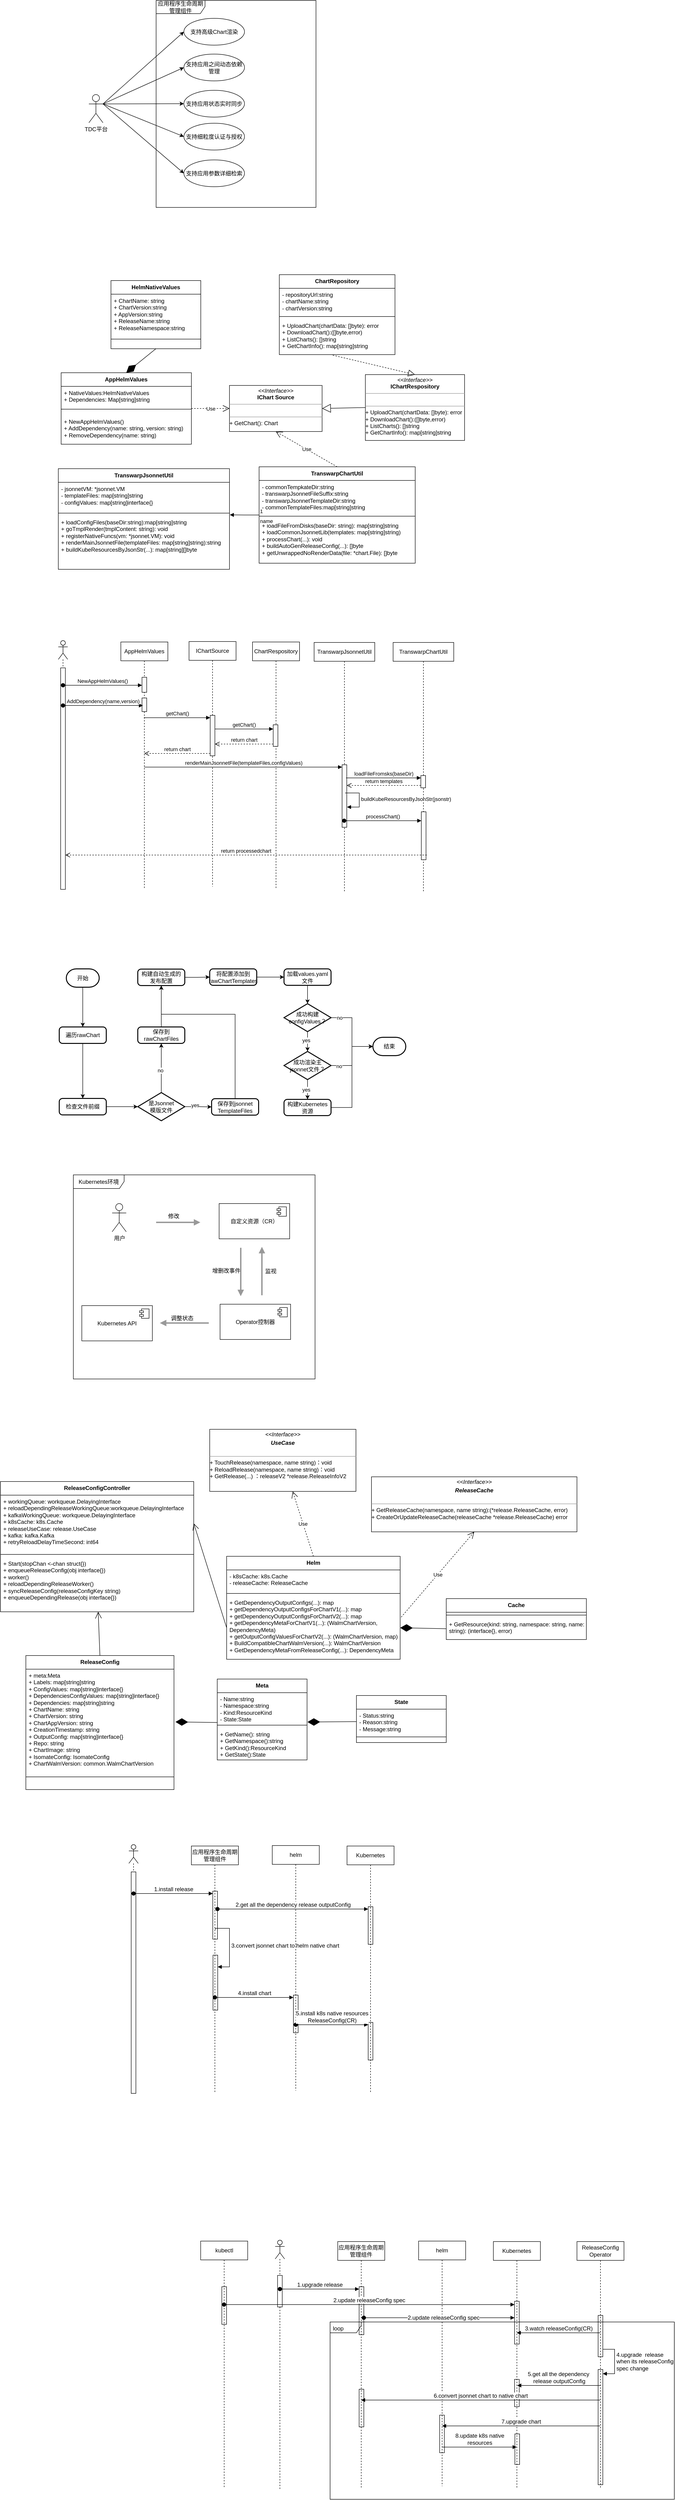 <mxfile version="23.0.0" type="github">
  <diagram name="第 1 页" id="yZunspwBwA8Hu7tk7gx-">
    <mxGraphModel dx="2459" dy="4925" grid="0" gridSize="10" guides="1" tooltips="1" connect="1" arrows="1" fold="1" page="0" pageScale="1" pageWidth="827" pageHeight="1169" math="0" shadow="0">
      <root>
        <mxCell id="0" />
        <mxCell id="1" parent="0" />
        <mxCell id="CTEW_f1p-4XAKWupYN5k-1" value="HelmNativeValues" style="swimlane;fontStyle=1;align=center;verticalAlign=top;childLayout=stackLayout;horizontal=1;startSize=29;horizontalStack=0;resizeParent=1;resizeParentMax=0;resizeLast=0;collapsible=1;marginBottom=0;whiteSpace=wrap;html=1;" parent="1" vertex="1">
          <mxGeometry x="-277" y="-3053.5" width="191" height="145" as="geometry" />
        </mxCell>
        <mxCell id="CTEW_f1p-4XAKWupYN5k-2" value="+ ChartName: string&lt;br&gt;+ ChartVersion:string&lt;br&gt;+ AppVersion:string&lt;br&gt;+ ReleaseName:string&lt;br&gt;+ ReleaseNamespace:string" style="text;strokeColor=none;fillColor=none;align=left;verticalAlign=top;spacingLeft=4;spacingRight=4;overflow=hidden;rotatable=0;points=[[0,0.5],[1,0.5]];portConstraint=eastwest;whiteSpace=wrap;html=1;" parent="CTEW_f1p-4XAKWupYN5k-1" vertex="1">
          <mxGeometry y="29" width="191" height="75" as="geometry" />
        </mxCell>
        <mxCell id="CTEW_f1p-4XAKWupYN5k-3" value="" style="line;strokeWidth=1;fillColor=none;align=left;verticalAlign=middle;spacingTop=-1;spacingLeft=3;spacingRight=3;rotatable=0;labelPosition=right;points=[];portConstraint=eastwest;strokeColor=inherit;" parent="CTEW_f1p-4XAKWupYN5k-1" vertex="1">
          <mxGeometry y="104" width="191" height="41" as="geometry" />
        </mxCell>
        <mxCell id="CTEW_f1p-4XAKWupYN5k-19" value="AppHelmValues" style="swimlane;fontStyle=1;align=center;verticalAlign=top;childLayout=stackLayout;horizontal=1;startSize=29;horizontalStack=0;resizeParent=1;resizeParentMax=0;resizeLast=0;collapsible=1;marginBottom=0;whiteSpace=wrap;html=1;" parent="1" vertex="1">
          <mxGeometry x="-383" y="-2857.5" width="277" height="152" as="geometry" />
        </mxCell>
        <mxCell id="CTEW_f1p-4XAKWupYN5k-20" value="+ NativeValues:HelmNativeValues&lt;br&gt;+ Dependencies: Map[string]string&lt;br&gt;" style="text;strokeColor=none;fillColor=none;align=left;verticalAlign=top;spacingLeft=4;spacingRight=4;overflow=hidden;rotatable=0;points=[[0,0.5],[1,0.5]];portConstraint=eastwest;whiteSpace=wrap;html=1;" parent="CTEW_f1p-4XAKWupYN5k-19" vertex="1">
          <mxGeometry y="29" width="277" height="36" as="geometry" />
        </mxCell>
        <mxCell id="CTEW_f1p-4XAKWupYN5k-21" value="" style="line;strokeWidth=1;fillColor=none;align=left;verticalAlign=middle;spacingTop=-1;spacingLeft=3;spacingRight=3;rotatable=0;labelPosition=right;points=[];portConstraint=eastwest;strokeColor=inherit;" parent="CTEW_f1p-4XAKWupYN5k-19" vertex="1">
          <mxGeometry y="65" width="277" height="25" as="geometry" />
        </mxCell>
        <mxCell id="CTEW_f1p-4XAKWupYN5k-49" value="+ NewAppHelmValues()&lt;br style=&quot;border-color: var(--border-color); padding: 0px; margin: 0px;&quot;&gt;+ AddDependency(name: string, version: string)&lt;br style=&quot;border-color: var(--border-color); padding: 0px; margin: 0px;&quot;&gt;+ RemoveDependency(name: string)" style="text;strokeColor=none;fillColor=none;align=left;verticalAlign=top;spacingLeft=4;spacingRight=4;overflow=hidden;rotatable=0;points=[[0,0.5],[1,0.5]];portConstraint=eastwest;whiteSpace=wrap;html=1;" parent="CTEW_f1p-4XAKWupYN5k-19" vertex="1">
          <mxGeometry y="90" width="277" height="62" as="geometry" />
        </mxCell>
        <mxCell id="CTEW_f1p-4XAKWupYN5k-25" value="TranswarpChartUtil" style="swimlane;fontStyle=1;align=center;verticalAlign=top;childLayout=stackLayout;horizontal=1;startSize=29;horizontalStack=0;resizeParent=1;resizeParentMax=0;resizeLast=0;collapsible=1;marginBottom=0;whiteSpace=wrap;html=1;" parent="1" vertex="1">
          <mxGeometry x="38" y="-2657.5" width="332" height="205" as="geometry" />
        </mxCell>
        <mxCell id="CTEW_f1p-4XAKWupYN5k-32" value="- commonTempkateDir:string&lt;br&gt;- transwarpJsonnetFileSuffix:string&lt;br&gt;- transwarpJsonnetTemplateDir:string&lt;br&gt;- commonTemplateFiles:map[string]string" style="text;strokeColor=none;fillColor=none;align=left;verticalAlign=top;spacingLeft=4;spacingRight=4;overflow=hidden;rotatable=0;points=[[0,0.5],[1,0.5]];portConstraint=eastwest;whiteSpace=wrap;html=1;" parent="CTEW_f1p-4XAKWupYN5k-25" vertex="1">
          <mxGeometry y="29" width="332" height="70" as="geometry" />
        </mxCell>
        <mxCell id="CTEW_f1p-4XAKWupYN5k-27" value="" style="line;strokeWidth=1;fillColor=none;align=left;verticalAlign=middle;spacingTop=-1;spacingLeft=3;spacingRight=3;rotatable=0;labelPosition=right;points=[];portConstraint=eastwest;strokeColor=inherit;" parent="CTEW_f1p-4XAKWupYN5k-25" vertex="1">
          <mxGeometry y="99" width="332" height="12" as="geometry" />
        </mxCell>
        <mxCell id="CTEW_f1p-4XAKWupYN5k-26" value="&lt;div&gt;+ loadFileFromDisks(baseDir: string): map[string]string&lt;/div&gt;&lt;div&gt;+ loadCommonJsonnetLib(templates: map[string]string)&lt;/div&gt;&lt;div&gt;+ processChart(...): void&lt;/div&gt;&lt;div&gt;+ buildAutoGenReleaseConfig(...): []byte&lt;/div&gt;&lt;div&gt;+ getUnwrappedNoRenderData(file: *chart.File): []byte&lt;/div&gt;" style="text;strokeColor=none;fillColor=none;align=left;verticalAlign=top;spacingLeft=4;spacingRight=4;overflow=hidden;rotatable=0;points=[[0,0.5],[1,0.5]];portConstraint=eastwest;whiteSpace=wrap;html=1;" parent="CTEW_f1p-4XAKWupYN5k-25" vertex="1">
          <mxGeometry y="111" width="332" height="94" as="geometry" />
        </mxCell>
        <mxCell id="CTEW_f1p-4XAKWupYN5k-28" value="TranswarpJsonnetUtil" style="swimlane;fontStyle=1;align=center;verticalAlign=top;childLayout=stackLayout;horizontal=1;startSize=29;horizontalStack=0;resizeParent=1;resizeParentMax=0;resizeLast=0;collapsible=1;marginBottom=0;whiteSpace=wrap;html=1;" parent="1" vertex="1">
          <mxGeometry x="-389" y="-2653.5" width="364" height="214" as="geometry" />
        </mxCell>
        <mxCell id="CTEW_f1p-4XAKWupYN5k-29" value="&lt;div&gt;- jsonnetVM: *jsonnet.VM&lt;/div&gt;&lt;div&gt;- templateFiles: map[string]string&lt;/div&gt;&lt;div&gt;- configValues: map[string]interface{}&lt;/div&gt;" style="text;strokeColor=none;fillColor=none;align=left;verticalAlign=top;spacingLeft=4;spacingRight=4;overflow=hidden;rotatable=0;points=[[0,0.5],[1,0.5]];portConstraint=eastwest;whiteSpace=wrap;html=1;" parent="CTEW_f1p-4XAKWupYN5k-28" vertex="1">
          <mxGeometry y="29" width="364" height="60" as="geometry" />
        </mxCell>
        <mxCell id="CTEW_f1p-4XAKWupYN5k-30" value="" style="line;strokeWidth=1;fillColor=none;align=left;verticalAlign=middle;spacingTop=-1;spacingLeft=3;spacingRight=3;rotatable=0;labelPosition=right;points=[];portConstraint=eastwest;strokeColor=inherit;" parent="CTEW_f1p-4XAKWupYN5k-28" vertex="1">
          <mxGeometry y="89" width="364" height="11" as="geometry" />
        </mxCell>
        <mxCell id="CTEW_f1p-4XAKWupYN5k-33" value="&lt;div&gt;+ loadConfigFiles(baseDir:string):map[string]string&lt;/div&gt;&lt;div&gt;+ goTmplRender(tmplContent: string): void&lt;/div&gt;&lt;div&gt;+ registerNativeFuncs(vm: *jsonnet.VM): void&lt;/div&gt;&lt;div&gt;+ renderMainJsonnetFile(templateFiles: map[string]string):string&lt;/div&gt;&lt;div&gt;+ buildKubeResourcesByJsonStr(...): map[string][]byte&lt;/div&gt;" style="text;strokeColor=none;fillColor=none;align=left;verticalAlign=top;spacingLeft=4;spacingRight=4;overflow=hidden;rotatable=0;points=[[0,0.5],[1,0.5]];portConstraint=eastwest;whiteSpace=wrap;html=1;" parent="CTEW_f1p-4XAKWupYN5k-28" vertex="1">
          <mxGeometry y="100" width="364" height="114" as="geometry" />
        </mxCell>
        <mxCell id="CTEW_f1p-4XAKWupYN5k-43" value="ChartRepository" style="swimlane;fontStyle=1;align=center;verticalAlign=top;childLayout=stackLayout;horizontal=1;startSize=29;horizontalStack=0;resizeParent=1;resizeParentMax=0;resizeLast=0;collapsible=1;marginBottom=0;whiteSpace=wrap;html=1;" parent="1" vertex="1">
          <mxGeometry x="81" y="-3066" width="246" height="170" as="geometry" />
        </mxCell>
        <mxCell id="CTEW_f1p-4XAKWupYN5k-44" value="- repositoryUrl:string&lt;br&gt;- chartName:string&lt;br&gt;- chartVersion:string&lt;br&gt;" style="text;strokeColor=none;fillColor=none;align=left;verticalAlign=top;spacingLeft=4;spacingRight=4;overflow=hidden;rotatable=0;points=[[0,0.5],[1,0.5]];portConstraint=eastwest;whiteSpace=wrap;html=1;" parent="CTEW_f1p-4XAKWupYN5k-43" vertex="1">
          <mxGeometry y="29" width="246" height="54" as="geometry" />
        </mxCell>
        <mxCell id="CTEW_f1p-4XAKWupYN5k-45" value="" style="line;strokeWidth=1;fillColor=none;align=left;verticalAlign=middle;spacingTop=-1;spacingLeft=3;spacingRight=3;rotatable=0;labelPosition=right;points=[];portConstraint=eastwest;strokeColor=inherit;" parent="CTEW_f1p-4XAKWupYN5k-43" vertex="1">
          <mxGeometry y="83" width="246" height="12" as="geometry" />
        </mxCell>
        <mxCell id="CTEW_f1p-4XAKWupYN5k-46" value="&lt;div&gt;+ UploadChart(chartData: []byte): error&lt;/div&gt;&lt;div&gt;+ DownloadChart():([]byte,error)&lt;/div&gt;&lt;div&gt;+ ListCharts(): []string&lt;/div&gt;&lt;div&gt;+ GetChartInfo(): map[string]string&lt;/div&gt;&lt;div&gt;&lt;br&gt;&lt;/div&gt;" style="text;strokeColor=none;fillColor=none;align=left;verticalAlign=top;spacingLeft=4;spacingRight=4;overflow=hidden;rotatable=0;points=[[0,0.5],[1,0.5]];portConstraint=eastwest;whiteSpace=wrap;html=1;" parent="CTEW_f1p-4XAKWupYN5k-43" vertex="1">
          <mxGeometry y="95" width="246" height="75" as="geometry" />
        </mxCell>
        <mxCell id="CTEW_f1p-4XAKWupYN5k-58" value="Use" style="endArrow=open;endSize=12;dashed=1;html=1;rounded=0;exitX=1;exitY=0.5;exitDx=0;exitDy=0;entryX=0;entryY=0.5;entryDx=0;entryDy=0;edgeStyle=orthogonalEdgeStyle;" parent="1" source="CTEW_f1p-4XAKWupYN5k-19" target="CTEW_f1p-4XAKWupYN5k-68" edge="1">
          <mxGeometry width="160" relative="1" as="geometry">
            <mxPoint x="-5" y="-2409.5" as="sourcePoint" />
            <mxPoint x="155" y="-2409.5" as="targetPoint" />
          </mxGeometry>
        </mxCell>
        <mxCell id="CTEW_f1p-4XAKWupYN5k-59" value="&lt;p style=&quot;margin:0px;margin-top:4px;text-align:center;&quot;&gt;&lt;i&gt;&amp;lt;&amp;lt;Interface&amp;gt;&amp;gt;&lt;/i&gt;&lt;br&gt;&lt;b&gt;IChartRespository&lt;/b&gt;&lt;/p&gt;&lt;hr size=&quot;1&quot;&gt;&lt;p style=&quot;margin:0px;margin-left:4px;&quot;&gt;&lt;br&gt;&lt;/p&gt;&lt;hr size=&quot;1&quot;&gt;&lt;div style=&quot;border-color: var(--border-color);&quot;&gt;+ UploadChart(chartData: []byte): error&lt;/div&gt;&lt;div style=&quot;border-color: var(--border-color);&quot;&gt;+ DownloadChart():([]byte,error)&lt;/div&gt;&lt;div style=&quot;border-color: var(--border-color);&quot;&gt;+ ListCharts(): []string&lt;/div&gt;&lt;div style=&quot;border-color: var(--border-color);&quot;&gt;+ GetChartInfo(): map[string]string&lt;/div&gt;" style="verticalAlign=top;align=left;overflow=fill;fontSize=12;fontFamily=Helvetica;html=1;whiteSpace=wrap;" parent="1" vertex="1">
          <mxGeometry x="264" y="-2853.5" width="211" height="140" as="geometry" />
        </mxCell>
        <mxCell id="CTEW_f1p-4XAKWupYN5k-63" value="Use" style="endArrow=open;endSize=12;dashed=1;html=1;rounded=0;exitX=0.5;exitY=0;exitDx=0;exitDy=0;entryX=0.5;entryY=1;entryDx=0;entryDy=0;" parent="1" source="CTEW_f1p-4XAKWupYN5k-25" target="CTEW_f1p-4XAKWupYN5k-68" edge="1">
          <mxGeometry width="160" relative="1" as="geometry">
            <mxPoint x="146" y="-2724.5" as="sourcePoint" />
            <mxPoint x="306" y="-2724.5" as="targetPoint" />
          </mxGeometry>
        </mxCell>
        <mxCell id="CTEW_f1p-4XAKWupYN5k-64" value="" style="endArrow=diamondThin;endFill=1;endSize=24;html=1;rounded=0;entryX=0.5;entryY=0;entryDx=0;entryDy=0;exitX=0.5;exitY=1;exitDx=0;exitDy=0;" parent="1" source="CTEW_f1p-4XAKWupYN5k-1" target="CTEW_f1p-4XAKWupYN5k-19" edge="1">
          <mxGeometry width="160" relative="1" as="geometry">
            <mxPoint x="-96" y="-2990.5" as="sourcePoint" />
            <mxPoint x="64" y="-2990.5" as="targetPoint" />
          </mxGeometry>
        </mxCell>
        <mxCell id="CTEW_f1p-4XAKWupYN5k-65" value="" style="endArrow=block;dashed=1;endFill=0;endSize=12;html=1;rounded=0;exitX=0.462;exitY=1.016;exitDx=0;exitDy=0;exitPerimeter=0;entryX=0.5;entryY=0;entryDx=0;entryDy=0;" parent="1" source="CTEW_f1p-4XAKWupYN5k-46" target="CTEW_f1p-4XAKWupYN5k-59" edge="1">
          <mxGeometry width="160" relative="1" as="geometry">
            <mxPoint x="143" y="-2982.5" as="sourcePoint" />
            <mxPoint x="692.5" y="-2956.5" as="targetPoint" />
          </mxGeometry>
        </mxCell>
        <mxCell id="CTEW_f1p-4XAKWupYN5k-66" value="name" style="endArrow=block;endFill=1;html=1;edgeStyle=orthogonalEdgeStyle;align=left;verticalAlign=top;rounded=0;exitX=0;exitY=0.5;exitDx=0;exitDy=0;entryX=1.002;entryY=-0.016;entryDx=0;entryDy=0;entryPerimeter=0;" parent="1" source="CTEW_f1p-4XAKWupYN5k-25" target="CTEW_f1p-4XAKWupYN5k-33" edge="1">
          <mxGeometry x="-1" relative="1" as="geometry">
            <mxPoint x="445" y="-2546" as="sourcePoint" />
            <mxPoint x="605" y="-2546" as="targetPoint" />
          </mxGeometry>
        </mxCell>
        <mxCell id="CTEW_f1p-4XAKWupYN5k-67" value="1" style="edgeLabel;resizable=0;html=1;align=left;verticalAlign=bottom;" parent="CTEW_f1p-4XAKWupYN5k-66" connectable="0" vertex="1">
          <mxGeometry x="-1" relative="1" as="geometry" />
        </mxCell>
        <mxCell id="CTEW_f1p-4XAKWupYN5k-68" value="&lt;p style=&quot;margin:0px;margin-top:4px;text-align:center;&quot;&gt;&lt;i&gt;&amp;lt;&amp;lt;Interface&amp;gt;&amp;gt;&lt;/i&gt;&lt;br&gt;&lt;b&gt;IChart Source&lt;/b&gt;&lt;/p&gt;&lt;hr size=&quot;1&quot;&gt;&lt;p style=&quot;margin:0px;margin-left:4px;&quot;&gt;&lt;br&gt;&lt;/p&gt;&lt;hr size=&quot;1&quot;&gt;&lt;div style=&quot;border-color: var(--border-color);&quot;&gt;+ GetChart(): Chart&lt;/div&gt;&lt;div style=&quot;border-color: var(--border-color);&quot;&gt;&lt;br&gt;&lt;/div&gt;" style="verticalAlign=top;align=left;overflow=fill;fontSize=12;fontFamily=Helvetica;html=1;whiteSpace=wrap;" parent="1" vertex="1">
          <mxGeometry x="-25" y="-2830.5" width="197" height="98" as="geometry" />
        </mxCell>
        <mxCell id="CTEW_f1p-4XAKWupYN5k-70" value="" style="endArrow=block;endSize=16;endFill=0;html=1;rounded=0;exitX=0;exitY=0.5;exitDx=0;exitDy=0;entryX=1;entryY=0.5;entryDx=0;entryDy=0;" parent="1" source="CTEW_f1p-4XAKWupYN5k-59" target="CTEW_f1p-4XAKWupYN5k-68" edge="1">
          <mxGeometry width="160" relative="1" as="geometry">
            <mxPoint x="148" y="-2740.5" as="sourcePoint" />
            <mxPoint x="306" y="-2740.5" as="targetPoint" />
          </mxGeometry>
        </mxCell>
        <mxCell id="4g_r35mxg7f-W7c9p7ji-1" value="AppHelmValues&lt;br&gt;" style="shape=umlLifeline;perimeter=lifelinePerimeter;whiteSpace=wrap;html=1;container=1;dropTarget=0;collapsible=0;recursiveResize=0;outlineConnect=0;portConstraint=eastwest;newEdgeStyle={&quot;curved&quot;:0,&quot;rounded&quot;:0};" vertex="1" parent="1">
          <mxGeometry x="-256" y="-2285" width="100" height="523" as="geometry" />
        </mxCell>
        <mxCell id="4g_r35mxg7f-W7c9p7ji-37" value="" style="html=1;points=[[0,0,0,0,5],[0,1,0,0,-5],[1,0,0,0,5],[1,1,0,0,-5]];perimeter=orthogonalPerimeter;outlineConnect=0;targetShapes=umlLifeline;portConstraint=eastwest;newEdgeStyle={&quot;curved&quot;:0,&quot;rounded&quot;:0};" vertex="1" parent="4g_r35mxg7f-W7c9p7ji-1">
          <mxGeometry x="45" y="75" width="10" height="32" as="geometry" />
        </mxCell>
        <mxCell id="4g_r35mxg7f-W7c9p7ji-41" value="" style="html=1;points=[[0,0,0,0,5],[0,1,0,0,-5],[1,0,0,0,5],[1,1,0,0,-5]];perimeter=orthogonalPerimeter;outlineConnect=0;targetShapes=umlLifeline;portConstraint=eastwest;newEdgeStyle={&quot;curved&quot;:0,&quot;rounded&quot;:0};" vertex="1" parent="4g_r35mxg7f-W7c9p7ji-1">
          <mxGeometry x="45" y="119" width="10" height="29" as="geometry" />
        </mxCell>
        <mxCell id="4g_r35mxg7f-W7c9p7ji-2" value="IChartSource" style="shape=umlLifeline;perimeter=lifelinePerimeter;whiteSpace=wrap;html=1;container=1;dropTarget=0;collapsible=0;recursiveResize=0;outlineConnect=0;portConstraint=eastwest;newEdgeStyle={&quot;curved&quot;:0,&quot;rounded&quot;:0};" vertex="1" parent="1">
          <mxGeometry x="-111" y="-2286" width="100" height="521" as="geometry" />
        </mxCell>
        <mxCell id="4g_r35mxg7f-W7c9p7ji-19" value="" style="html=1;points=[[0,0,0,0,5],[0,1,0,0,-5],[1,0,0,0,5],[1,1,0,0,-5]];perimeter=orthogonalPerimeter;outlineConnect=0;targetShapes=umlLifeline;portConstraint=eastwest;newEdgeStyle={&quot;curved&quot;:0,&quot;rounded&quot;:0};" vertex="1" parent="4g_r35mxg7f-W7c9p7ji-2">
          <mxGeometry x="45" y="157" width="10" height="86" as="geometry" />
        </mxCell>
        <mxCell id="4g_r35mxg7f-W7c9p7ji-3" value="ChartRespository" style="shape=umlLifeline;perimeter=lifelinePerimeter;whiteSpace=wrap;html=1;container=1;dropTarget=0;collapsible=0;recursiveResize=0;outlineConnect=0;portConstraint=eastwest;newEdgeStyle={&quot;curved&quot;:0,&quot;rounded&quot;:0};" vertex="1" parent="1">
          <mxGeometry x="24" y="-2285" width="100" height="523" as="geometry" />
        </mxCell>
        <mxCell id="4g_r35mxg7f-W7c9p7ji-22" value="" style="html=1;points=[[0,0,0,0,5],[0,1,0,0,-5],[1,0,0,0,5],[1,1,0,0,-5]];perimeter=orthogonalPerimeter;outlineConnect=0;targetShapes=umlLifeline;portConstraint=eastwest;newEdgeStyle={&quot;curved&quot;:0,&quot;rounded&quot;:0};" vertex="1" parent="4g_r35mxg7f-W7c9p7ji-3">
          <mxGeometry x="44" y="176" width="10" height="46" as="geometry" />
        </mxCell>
        <mxCell id="4g_r35mxg7f-W7c9p7ji-4" value="TranswarpJsonnetUtil" style="shape=umlLifeline;perimeter=lifelinePerimeter;whiteSpace=wrap;html=1;container=1;dropTarget=0;collapsible=0;recursiveResize=0;outlineConnect=0;portConstraint=eastwest;newEdgeStyle={&quot;curved&quot;:0,&quot;rounded&quot;:0};" vertex="1" parent="1">
          <mxGeometry x="155" y="-2284" width="129" height="529" as="geometry" />
        </mxCell>
        <mxCell id="4g_r35mxg7f-W7c9p7ji-28" value="" style="html=1;points=[[0,0,0,0,5],[0,1,0,0,-5],[1,0,0,0,5],[1,1,0,0,-5]];perimeter=orthogonalPerimeter;outlineConnect=0;targetShapes=umlLifeline;portConstraint=eastwest;newEdgeStyle={&quot;curved&quot;:0,&quot;rounded&quot;:0};" vertex="1" parent="4g_r35mxg7f-W7c9p7ji-4">
          <mxGeometry x="59.5" y="260" width="10" height="133" as="geometry" />
        </mxCell>
        <mxCell id="4g_r35mxg7f-W7c9p7ji-46" value="buildKubeResourcesByJsonStr(jsonstr)" style="html=1;align=left;spacingLeft=2;endArrow=block;rounded=0;edgeStyle=orthogonalEdgeStyle;curved=0;rounded=0;" edge="1" parent="4g_r35mxg7f-W7c9p7ji-4">
          <mxGeometry relative="1" as="geometry">
            <mxPoint x="66" y="320" as="sourcePoint" />
            <Array as="points">
              <mxPoint x="96" y="350" />
            </Array>
            <mxPoint x="70" y="350" as="targetPoint" />
          </mxGeometry>
        </mxCell>
        <mxCell id="4g_r35mxg7f-W7c9p7ji-5" value="TranswarpChartUtil" style="shape=umlLifeline;perimeter=lifelinePerimeter;whiteSpace=wrap;html=1;container=1;dropTarget=0;collapsible=0;recursiveResize=0;outlineConnect=0;portConstraint=eastwest;newEdgeStyle={&quot;curved&quot;:0,&quot;rounded&quot;:0};" vertex="1" parent="1">
          <mxGeometry x="323" y="-2284" width="129" height="531" as="geometry" />
        </mxCell>
        <mxCell id="4g_r35mxg7f-W7c9p7ji-31" value="" style="html=1;points=[[0,0,0,0,5],[0,1,0,0,-5],[1,0,0,0,5],[1,1,0,0,-5]];perimeter=orthogonalPerimeter;outlineConnect=0;targetShapes=umlLifeline;portConstraint=eastwest;newEdgeStyle={&quot;curved&quot;:0,&quot;rounded&quot;:0};" vertex="1" parent="4g_r35mxg7f-W7c9p7ji-5">
          <mxGeometry x="59" y="283" width="10" height="26" as="geometry" />
        </mxCell>
        <mxCell id="4g_r35mxg7f-W7c9p7ji-47" value="" style="html=1;points=[[0,0,0,0,5],[0,1,0,0,-5],[1,0,0,0,5],[1,1,0,0,-5]];perimeter=orthogonalPerimeter;outlineConnect=0;targetShapes=umlLifeline;portConstraint=eastwest;newEdgeStyle={&quot;curved&quot;:0,&quot;rounded&quot;:0};" vertex="1" parent="4g_r35mxg7f-W7c9p7ji-5">
          <mxGeometry x="60" y="360" width="10" height="102" as="geometry" />
        </mxCell>
        <mxCell id="4g_r35mxg7f-W7c9p7ji-20" value="getChart()" style="html=1;verticalAlign=bottom;endArrow=block;curved=0;rounded=0;entryX=0;entryY=0;entryDx=0;entryDy=5;" edge="1" parent="1">
          <mxGeometry relative="1" as="geometry">
            <mxPoint x="-207" y="-2124" as="sourcePoint" />
            <mxPoint x="-66" y="-2124" as="targetPoint" />
          </mxGeometry>
        </mxCell>
        <mxCell id="4g_r35mxg7f-W7c9p7ji-23" value="getChart()" style="html=1;verticalAlign=bottom;endArrow=block;curved=0;rounded=0;entryX=0;entryY=0;entryDx=0;entryDy=5;" edge="1" parent="1" source="4g_r35mxg7f-W7c9p7ji-19">
          <mxGeometry relative="1" as="geometry">
            <mxPoint x="-61.5" y="-2094" as="sourcePoint" />
            <mxPoint x="68" y="-2100" as="targetPoint" />
          </mxGeometry>
        </mxCell>
        <mxCell id="4g_r35mxg7f-W7c9p7ji-24" value="return chart" style="html=1;verticalAlign=bottom;endArrow=open;dashed=1;endSize=8;curved=0;rounded=0;exitX=0;exitY=1;exitDx=0;exitDy=-5;" edge="1" source="4g_r35mxg7f-W7c9p7ji-22" parent="1" target="4g_r35mxg7f-W7c9p7ji-19">
          <mxGeometry relative="1" as="geometry">
            <mxPoint x="-61.5" y="-2028" as="targetPoint" />
          </mxGeometry>
        </mxCell>
        <mxCell id="4g_r35mxg7f-W7c9p7ji-21" value="return chart" style="html=1;verticalAlign=bottom;endArrow=open;dashed=1;endSize=8;curved=0;rounded=0;exitX=0;exitY=1;exitDx=0;exitDy=-5;" edge="1" source="4g_r35mxg7f-W7c9p7ji-19" parent="1" target="4g_r35mxg7f-W7c9p7ji-1">
          <mxGeometry relative="1" as="geometry">
            <mxPoint x="-239" y="-1999" as="targetPoint" />
          </mxGeometry>
        </mxCell>
        <mxCell id="4g_r35mxg7f-W7c9p7ji-29" value="renderMainJsonnetFile(templateFiles,configValues)" style="html=1;verticalAlign=bottom;endArrow=block;curved=0;rounded=0;entryX=0;entryY=0;entryDx=0;entryDy=5;" edge="1" target="4g_r35mxg7f-W7c9p7ji-28" parent="1" source="4g_r35mxg7f-W7c9p7ji-1">
          <mxGeometry relative="1" as="geometry">
            <mxPoint x="192" y="-1900" as="sourcePoint" />
          </mxGeometry>
        </mxCell>
        <mxCell id="4g_r35mxg7f-W7c9p7ji-30" value="return processedchart" style="html=1;verticalAlign=bottom;endArrow=open;dashed=1;endSize=8;curved=0;rounded=0;" edge="1" parent="1" target="4g_r35mxg7f-W7c9p7ji-36">
          <mxGeometry relative="1" as="geometry">
            <mxPoint x="-405" y="-1832" as="targetPoint" />
            <mxPoint x="394.5" y="-1832" as="sourcePoint" />
          </mxGeometry>
        </mxCell>
        <mxCell id="4g_r35mxg7f-W7c9p7ji-32" value="loadFileFromsks(baseDir)" style="html=1;verticalAlign=bottom;endArrow=block;curved=0;rounded=0;entryX=0;entryY=0;entryDx=0;entryDy=5;" edge="1" target="4g_r35mxg7f-W7c9p7ji-31" parent="1">
          <mxGeometry relative="1" as="geometry">
            <mxPoint x="223" y="-1996" as="sourcePoint" />
          </mxGeometry>
        </mxCell>
        <mxCell id="4g_r35mxg7f-W7c9p7ji-33" value="return templates" style="html=1;verticalAlign=bottom;endArrow=open;dashed=1;endSize=8;curved=0;rounded=0;exitX=0;exitY=1;exitDx=0;exitDy=-5;" edge="1" source="4g_r35mxg7f-W7c9p7ji-31" parent="1" target="4g_r35mxg7f-W7c9p7ji-28">
          <mxGeometry relative="1" as="geometry">
            <mxPoint x="223" y="-1926" as="targetPoint" />
          </mxGeometry>
        </mxCell>
        <mxCell id="4g_r35mxg7f-W7c9p7ji-35" value="" style="shape=umlLifeline;perimeter=lifelinePerimeter;whiteSpace=wrap;html=1;container=1;dropTarget=0;collapsible=0;recursiveResize=0;outlineConnect=0;portConstraint=eastwest;newEdgeStyle={&quot;curved&quot;:0,&quot;rounded&quot;:0};participant=umlActor;" vertex="1" parent="1">
          <mxGeometry x="-389" y="-2288" width="20" height="529" as="geometry" />
        </mxCell>
        <mxCell id="4g_r35mxg7f-W7c9p7ji-36" value="" style="html=1;points=[[0,0,0,0,5],[0,1,0,0,-5],[1,0,0,0,5],[1,1,0,0,-5]];perimeter=orthogonalPerimeter;outlineConnect=0;targetShapes=umlLifeline;portConstraint=eastwest;newEdgeStyle={&quot;curved&quot;:0,&quot;rounded&quot;:0};" vertex="1" parent="4g_r35mxg7f-W7c9p7ji-35">
          <mxGeometry x="5" y="58" width="10" height="471" as="geometry" />
        </mxCell>
        <mxCell id="4g_r35mxg7f-W7c9p7ji-38" value="NewAppHelmValues()" style="html=1;verticalAlign=bottom;startArrow=oval;endArrow=block;startSize=8;curved=0;rounded=0;" edge="1" target="4g_r35mxg7f-W7c9p7ji-37" parent="1" source="4g_r35mxg7f-W7c9p7ji-35">
          <mxGeometry relative="1" as="geometry">
            <mxPoint x="-352" y="-2201" as="sourcePoint" />
            <Array as="points">
              <mxPoint x="-311" y="-2193" />
            </Array>
          </mxGeometry>
        </mxCell>
        <mxCell id="4g_r35mxg7f-W7c9p7ji-42" value="AddDependency(name,version)" style="html=1;verticalAlign=bottom;startArrow=oval;endArrow=block;startSize=8;curved=0;rounded=0;entryX=0;entryY=0;entryDx=0;entryDy=5;" edge="1" parent="1">
          <mxGeometry relative="1" as="geometry">
            <mxPoint x="-379" y="-2150" as="sourcePoint" />
            <mxPoint x="-209" y="-2150" as="targetPoint" />
          </mxGeometry>
        </mxCell>
        <mxCell id="4g_r35mxg7f-W7c9p7ji-48" value="processChart()" style="html=1;verticalAlign=bottom;startArrow=oval;endArrow=block;startSize=8;curved=0;rounded=0;entryX=0;entryY=0;entryDx=0;entryDy=5;" edge="1" parent="1">
          <mxGeometry relative="1" as="geometry">
            <mxPoint x="219" y="-1905" as="sourcePoint" />
            <mxPoint x="383" y="-1905" as="targetPoint" />
          </mxGeometry>
        </mxCell>
        <mxCell id="4g_r35mxg7f-W7c9p7ji-58" style="rounded=0;orthogonalLoop=1;jettySize=auto;html=1;exitX=1;exitY=0.333;exitDx=0;exitDy=0;exitPerimeter=0;entryX=0;entryY=0.5;entryDx=0;entryDy=0;" edge="1" parent="1" source="4g_r35mxg7f-W7c9p7ji-49" target="4g_r35mxg7f-W7c9p7ji-53">
          <mxGeometry relative="1" as="geometry" />
        </mxCell>
        <mxCell id="4g_r35mxg7f-W7c9p7ji-59" style="rounded=0;orthogonalLoop=1;jettySize=auto;html=1;exitX=1;exitY=0.333;exitDx=0;exitDy=0;exitPerimeter=0;entryX=0;entryY=0.5;entryDx=0;entryDy=0;" edge="1" parent="1" source="4g_r35mxg7f-W7c9p7ji-49" target="4g_r35mxg7f-W7c9p7ji-54">
          <mxGeometry relative="1" as="geometry" />
        </mxCell>
        <mxCell id="4g_r35mxg7f-W7c9p7ji-60" style="rounded=0;orthogonalLoop=1;jettySize=auto;html=1;exitX=1;exitY=0.333;exitDx=0;exitDy=0;exitPerimeter=0;entryX=0;entryY=0.5;entryDx=0;entryDy=0;" edge="1" parent="1" source="4g_r35mxg7f-W7c9p7ji-49" target="4g_r35mxg7f-W7c9p7ji-55">
          <mxGeometry relative="1" as="geometry" />
        </mxCell>
        <mxCell id="4g_r35mxg7f-W7c9p7ji-61" style="rounded=0;orthogonalLoop=1;jettySize=auto;html=1;exitX=1;exitY=0.333;exitDx=0;exitDy=0;exitPerimeter=0;entryX=0;entryY=0.5;entryDx=0;entryDy=0;" edge="1" parent="1" source="4g_r35mxg7f-W7c9p7ji-49" target="4g_r35mxg7f-W7c9p7ji-56">
          <mxGeometry relative="1" as="geometry" />
        </mxCell>
        <mxCell id="4g_r35mxg7f-W7c9p7ji-62" style="rounded=0;orthogonalLoop=1;jettySize=auto;html=1;exitX=1;exitY=0.333;exitDx=0;exitDy=0;exitPerimeter=0;entryX=0;entryY=0.5;entryDx=0;entryDy=0;" edge="1" parent="1" source="4g_r35mxg7f-W7c9p7ji-49" target="4g_r35mxg7f-W7c9p7ji-57">
          <mxGeometry relative="1" as="geometry" />
        </mxCell>
        <mxCell id="4g_r35mxg7f-W7c9p7ji-49" value="TDC平台" style="shape=umlActor;verticalLabelPosition=bottom;verticalAlign=top;html=1;" vertex="1" parent="1">
          <mxGeometry x="-324" y="-3449" width="30" height="60" as="geometry" />
        </mxCell>
        <mxCell id="4g_r35mxg7f-W7c9p7ji-50" value="应用程序生命周期管理组件" style="shape=umlFrame;whiteSpace=wrap;html=1;pointerEvents=0;width=104;height=28;" vertex="1" parent="1">
          <mxGeometry x="-181" y="-3649" width="340" height="440" as="geometry" />
        </mxCell>
        <mxCell id="4g_r35mxg7f-W7c9p7ji-53" value="支持高级Chart渲染" style="ellipse;whiteSpace=wrap;html=1;" vertex="1" parent="1">
          <mxGeometry x="-122" y="-3611" width="129" height="57" as="geometry" />
        </mxCell>
        <mxCell id="4g_r35mxg7f-W7c9p7ji-54" value="支持应用之间动态依赖管理" style="ellipse;whiteSpace=wrap;html=1;" vertex="1" parent="1">
          <mxGeometry x="-122" y="-3535" width="129" height="57" as="geometry" />
        </mxCell>
        <mxCell id="4g_r35mxg7f-W7c9p7ji-55" value="支持应用状态实时同步" style="ellipse;whiteSpace=wrap;html=1;" vertex="1" parent="1">
          <mxGeometry x="-122" y="-3458" width="129" height="57" as="geometry" />
        </mxCell>
        <mxCell id="4g_r35mxg7f-W7c9p7ji-56" value="支持细粒度认证与授权" style="ellipse;whiteSpace=wrap;html=1;" vertex="1" parent="1">
          <mxGeometry x="-122" y="-3388" width="129" height="57" as="geometry" />
        </mxCell>
        <mxCell id="4g_r35mxg7f-W7c9p7ji-57" value="支持应用参数详细检索" style="ellipse;whiteSpace=wrap;html=1;" vertex="1" parent="1">
          <mxGeometry x="-122" y="-3310" width="129" height="57" as="geometry" />
        </mxCell>
        <mxCell id="4g_r35mxg7f-W7c9p7ji-138" style="edgeStyle=orthogonalEdgeStyle;rounded=0;orthogonalLoop=1;jettySize=auto;html=1;exitX=0.5;exitY=1;exitDx=0;exitDy=0;exitPerimeter=0;" edge="1" parent="1" source="4g_r35mxg7f-W7c9p7ji-65" target="4g_r35mxg7f-W7c9p7ji-67">
          <mxGeometry relative="1" as="geometry" />
        </mxCell>
        <mxCell id="4g_r35mxg7f-W7c9p7ji-65" value="开始" style="strokeWidth=2;html=1;shape=mxgraph.flowchart.terminator;whiteSpace=wrap;" vertex="1" parent="1">
          <mxGeometry x="-372" y="-1590" width="70" height="39" as="geometry" />
        </mxCell>
        <mxCell id="4g_r35mxg7f-W7c9p7ji-139" style="edgeStyle=orthogonalEdgeStyle;rounded=0;orthogonalLoop=1;jettySize=auto;html=1;exitX=0.5;exitY=1;exitDx=0;exitDy=0;entryX=0.5;entryY=0;entryDx=0;entryDy=0;" edge="1" parent="1" source="4g_r35mxg7f-W7c9p7ji-67" target="4g_r35mxg7f-W7c9p7ji-68">
          <mxGeometry relative="1" as="geometry" />
        </mxCell>
        <mxCell id="4g_r35mxg7f-W7c9p7ji-67" value="遍历rawChart" style="rounded=1;whiteSpace=wrap;html=1;absoluteArcSize=1;arcSize=14;strokeWidth=2;" vertex="1" parent="1">
          <mxGeometry x="-387" y="-1466.5" width="100" height="35" as="geometry" />
        </mxCell>
        <mxCell id="4g_r35mxg7f-W7c9p7ji-68" value="检查文件前缀" style="rounded=1;whiteSpace=wrap;html=1;absoluteArcSize=1;arcSize=14;strokeWidth=2;" vertex="1" parent="1">
          <mxGeometry x="-387" y="-1314.5" width="100" height="35" as="geometry" />
        </mxCell>
        <mxCell id="4g_r35mxg7f-W7c9p7ji-163" style="edgeStyle=orthogonalEdgeStyle;rounded=0;orthogonalLoop=1;jettySize=auto;html=1;exitX=0.5;exitY=0;exitDx=0;exitDy=0;entryX=0.5;entryY=1;entryDx=0;entryDy=0;" edge="1" parent="1" source="4g_r35mxg7f-W7c9p7ji-69" target="4g_r35mxg7f-W7c9p7ji-74">
          <mxGeometry relative="1" as="geometry">
            <Array as="points">
              <mxPoint x="-13" y="-1493.5" />
              <mxPoint x="-170" y="-1493.5" />
            </Array>
          </mxGeometry>
        </mxCell>
        <mxCell id="4g_r35mxg7f-W7c9p7ji-69" value="保存到jsonnet TemplateFiles" style="rounded=1;whiteSpace=wrap;html=1;absoluteArcSize=1;arcSize=14;strokeWidth=2;" vertex="1" parent="1">
          <mxGeometry x="-63" y="-1314" width="100" height="35" as="geometry" />
        </mxCell>
        <mxCell id="4g_r35mxg7f-W7c9p7ji-144" style="edgeStyle=orthogonalEdgeStyle;rounded=0;orthogonalLoop=1;jettySize=auto;html=1;exitX=0.5;exitY=0;exitDx=0;exitDy=0;entryX=0.5;entryY=1;entryDx=0;entryDy=0;" edge="1" parent="1" source="4g_r35mxg7f-W7c9p7ji-73" target="4g_r35mxg7f-W7c9p7ji-74">
          <mxGeometry relative="1" as="geometry" />
        </mxCell>
        <mxCell id="4g_r35mxg7f-W7c9p7ji-73" value="保存到rawChartFiles" style="rounded=1;whiteSpace=wrap;html=1;absoluteArcSize=1;arcSize=14;strokeWidth=2;" vertex="1" parent="1">
          <mxGeometry x="-220" y="-1466.5" width="100" height="35" as="geometry" />
        </mxCell>
        <mxCell id="4g_r35mxg7f-W7c9p7ji-147" style="edgeStyle=orthogonalEdgeStyle;rounded=0;orthogonalLoop=1;jettySize=auto;html=1;exitX=1;exitY=0.5;exitDx=0;exitDy=0;entryX=0;entryY=0.5;entryDx=0;entryDy=0;" edge="1" parent="1" source="4g_r35mxg7f-W7c9p7ji-74" target="4g_r35mxg7f-W7c9p7ji-75">
          <mxGeometry relative="1" as="geometry" />
        </mxCell>
        <mxCell id="4g_r35mxg7f-W7c9p7ji-74" value="构建自动生成的&lt;br&gt;发布配置" style="rounded=1;whiteSpace=wrap;html=1;absoluteArcSize=1;arcSize=14;strokeWidth=2;" vertex="1" parent="1">
          <mxGeometry x="-220" y="-1589.5" width="100" height="35" as="geometry" />
        </mxCell>
        <mxCell id="4g_r35mxg7f-W7c9p7ji-148" style="edgeStyle=orthogonalEdgeStyle;rounded=0;orthogonalLoop=1;jettySize=auto;html=1;exitX=1;exitY=0.5;exitDx=0;exitDy=0;entryX=0;entryY=0.5;entryDx=0;entryDy=0;" edge="1" parent="1" source="4g_r35mxg7f-W7c9p7ji-75" target="4g_r35mxg7f-W7c9p7ji-76">
          <mxGeometry relative="1" as="geometry" />
        </mxCell>
        <mxCell id="4g_r35mxg7f-W7c9p7ji-75" value="将配置添加到rawChartTemplates" style="rounded=1;whiteSpace=wrap;html=1;absoluteArcSize=1;arcSize=14;strokeWidth=2;" vertex="1" parent="1">
          <mxGeometry x="-67" y="-1590" width="100" height="35" as="geometry" />
        </mxCell>
        <mxCell id="4g_r35mxg7f-W7c9p7ji-76" value="加载values.yaml文件" style="rounded=1;whiteSpace=wrap;html=1;absoluteArcSize=1;arcSize=14;strokeWidth=2;" vertex="1" parent="1">
          <mxGeometry x="91" y="-1590" width="100" height="35" as="geometry" />
        </mxCell>
        <mxCell id="4g_r35mxg7f-W7c9p7ji-77" value="结束" style="strokeWidth=2;html=1;shape=mxgraph.flowchart.terminator;whiteSpace=wrap;" vertex="1" parent="1">
          <mxGeometry x="280" y="-1444.5" width="70" height="39" as="geometry" />
        </mxCell>
        <mxCell id="4g_r35mxg7f-W7c9p7ji-142" style="edgeStyle=orthogonalEdgeStyle;rounded=0;orthogonalLoop=1;jettySize=auto;html=1;exitX=1;exitY=0.5;exitDx=0;exitDy=0;exitPerimeter=0;entryX=0;entryY=0.5;entryDx=0;entryDy=0;" edge="1" parent="1" source="4g_r35mxg7f-W7c9p7ji-78" target="4g_r35mxg7f-W7c9p7ji-69">
          <mxGeometry relative="1" as="geometry" />
        </mxCell>
        <mxCell id="4g_r35mxg7f-W7c9p7ji-156" value="yes" style="edgeLabel;html=1;align=center;verticalAlign=middle;resizable=0;points=[];" vertex="1" connectable="0" parent="4g_r35mxg7f-W7c9p7ji-142">
          <mxGeometry x="-0.245" y="3" relative="1" as="geometry">
            <mxPoint as="offset" />
          </mxGeometry>
        </mxCell>
        <mxCell id="4g_r35mxg7f-W7c9p7ji-143" style="edgeStyle=orthogonalEdgeStyle;rounded=0;orthogonalLoop=1;jettySize=auto;html=1;exitX=0.5;exitY=0;exitDx=0;exitDy=0;exitPerimeter=0;entryX=0.5;entryY=1;entryDx=0;entryDy=0;" edge="1" parent="1" source="4g_r35mxg7f-W7c9p7ji-78" target="4g_r35mxg7f-W7c9p7ji-73">
          <mxGeometry relative="1" as="geometry" />
        </mxCell>
        <mxCell id="4g_r35mxg7f-W7c9p7ji-157" value="no" style="edgeLabel;html=1;align=center;verticalAlign=middle;resizable=0;points=[];" vertex="1" connectable="0" parent="4g_r35mxg7f-W7c9p7ji-143">
          <mxGeometry x="-0.095" y="2" relative="1" as="geometry">
            <mxPoint as="offset" />
          </mxGeometry>
        </mxCell>
        <mxCell id="4g_r35mxg7f-W7c9p7ji-78" value="是Jsonnet&lt;br&gt;模版文件" style="strokeWidth=2;html=1;shape=mxgraph.flowchart.decision;whiteSpace=wrap;" vertex="1" parent="1">
          <mxGeometry x="-220" y="-1327" width="100" height="60" as="geometry" />
        </mxCell>
        <mxCell id="4g_r35mxg7f-W7c9p7ji-92" value="构建Kubernetes&lt;br&gt;资源" style="rounded=1;whiteSpace=wrap;html=1;absoluteArcSize=1;arcSize=14;strokeWidth=2;" vertex="1" parent="1">
          <mxGeometry x="91" y="-1312.5" width="100" height="34.5" as="geometry" />
        </mxCell>
        <mxCell id="4g_r35mxg7f-W7c9p7ji-93" value="成功构建configValues？" style="strokeWidth=2;html=1;shape=mxgraph.flowchart.decision;whiteSpace=wrap;" vertex="1" parent="1">
          <mxGeometry x="91" y="-1516" width="100" height="59.5" as="geometry" />
        </mxCell>
        <mxCell id="4g_r35mxg7f-W7c9p7ji-151" style="edgeStyle=orthogonalEdgeStyle;rounded=0;orthogonalLoop=1;jettySize=auto;html=1;exitX=0.5;exitY=1;exitDx=0;exitDy=0;exitPerimeter=0;entryX=0.5;entryY=0;entryDx=0;entryDy=0;" edge="1" parent="1" source="4g_r35mxg7f-W7c9p7ji-98" target="4g_r35mxg7f-W7c9p7ji-92">
          <mxGeometry relative="1" as="geometry" />
        </mxCell>
        <mxCell id="4g_r35mxg7f-W7c9p7ji-159" value="yes" style="edgeLabel;html=1;align=center;verticalAlign=middle;resizable=0;points=[];" vertex="1" connectable="0" parent="4g_r35mxg7f-W7c9p7ji-151">
          <mxGeometry x="0.009" y="-3" relative="1" as="geometry">
            <mxPoint as="offset" />
          </mxGeometry>
        </mxCell>
        <mxCell id="4g_r35mxg7f-W7c9p7ji-98" value="成功渲染主jsonnet文件？" style="strokeWidth=2;html=1;shape=mxgraph.flowchart.decision;whiteSpace=wrap;" vertex="1" parent="1">
          <mxGeometry x="91" y="-1414.5" width="100" height="60" as="geometry" />
        </mxCell>
        <mxCell id="4g_r35mxg7f-W7c9p7ji-141" style="edgeStyle=orthogonalEdgeStyle;rounded=0;orthogonalLoop=1;jettySize=auto;html=1;exitX=1;exitY=0.5;exitDx=0;exitDy=0;entryX=0;entryY=0.5;entryDx=0;entryDy=0;entryPerimeter=0;" edge="1" parent="1" source="4g_r35mxg7f-W7c9p7ji-68" target="4g_r35mxg7f-W7c9p7ji-78">
          <mxGeometry relative="1" as="geometry" />
        </mxCell>
        <mxCell id="4g_r35mxg7f-W7c9p7ji-149" style="edgeStyle=orthogonalEdgeStyle;rounded=0;orthogonalLoop=1;jettySize=auto;html=1;exitX=0.5;exitY=1;exitDx=0;exitDy=0;entryX=0.5;entryY=0;entryDx=0;entryDy=0;entryPerimeter=0;" edge="1" parent="1" source="4g_r35mxg7f-W7c9p7ji-76" target="4g_r35mxg7f-W7c9p7ji-93">
          <mxGeometry relative="1" as="geometry" />
        </mxCell>
        <mxCell id="4g_r35mxg7f-W7c9p7ji-150" style="edgeStyle=orthogonalEdgeStyle;rounded=0;orthogonalLoop=1;jettySize=auto;html=1;exitX=0.5;exitY=1;exitDx=0;exitDy=0;exitPerimeter=0;entryX=0.5;entryY=0;entryDx=0;entryDy=0;entryPerimeter=0;" edge="1" parent="1" source="4g_r35mxg7f-W7c9p7ji-93" target="4g_r35mxg7f-W7c9p7ji-98">
          <mxGeometry relative="1" as="geometry" />
        </mxCell>
        <mxCell id="4g_r35mxg7f-W7c9p7ji-158" value="yes" style="edgeLabel;html=1;align=center;verticalAlign=middle;resizable=0;points=[];" vertex="1" connectable="0" parent="4g_r35mxg7f-W7c9p7ji-150">
          <mxGeometry x="-0.14" y="-3" relative="1" as="geometry">
            <mxPoint as="offset" />
          </mxGeometry>
        </mxCell>
        <mxCell id="4g_r35mxg7f-W7c9p7ji-152" style="edgeStyle=orthogonalEdgeStyle;rounded=0;orthogonalLoop=1;jettySize=auto;html=1;exitX=1;exitY=0.5;exitDx=0;exitDy=0;exitPerimeter=0;entryX=0;entryY=0.5;entryDx=0;entryDy=0;entryPerimeter=0;" edge="1" parent="1" source="4g_r35mxg7f-W7c9p7ji-93" target="4g_r35mxg7f-W7c9p7ji-77">
          <mxGeometry relative="1" as="geometry" />
        </mxCell>
        <mxCell id="4g_r35mxg7f-W7c9p7ji-161" value="no" style="edgeLabel;html=1;align=center;verticalAlign=middle;resizable=0;points=[];" vertex="1" connectable="0" parent="4g_r35mxg7f-W7c9p7ji-152">
          <mxGeometry x="-0.76" relative="1" as="geometry">
            <mxPoint as="offset" />
          </mxGeometry>
        </mxCell>
        <mxCell id="4g_r35mxg7f-W7c9p7ji-153" style="edgeStyle=orthogonalEdgeStyle;rounded=0;orthogonalLoop=1;jettySize=auto;html=1;exitX=1;exitY=0.5;exitDx=0;exitDy=0;exitPerimeter=0;entryX=0;entryY=0.5;entryDx=0;entryDy=0;entryPerimeter=0;" edge="1" parent="1" source="4g_r35mxg7f-W7c9p7ji-98" target="4g_r35mxg7f-W7c9p7ji-77">
          <mxGeometry relative="1" as="geometry" />
        </mxCell>
        <mxCell id="4g_r35mxg7f-W7c9p7ji-162" value="no" style="edgeLabel;html=1;align=center;verticalAlign=middle;resizable=0;points=[];" vertex="1" connectable="0" parent="4g_r35mxg7f-W7c9p7ji-153">
          <mxGeometry x="-0.738" y="-1" relative="1" as="geometry">
            <mxPoint as="offset" />
          </mxGeometry>
        </mxCell>
        <mxCell id="4g_r35mxg7f-W7c9p7ji-155" style="edgeStyle=orthogonalEdgeStyle;rounded=0;orthogonalLoop=1;jettySize=auto;html=1;exitX=1;exitY=0.5;exitDx=0;exitDy=0;entryX=0;entryY=0.5;entryDx=0;entryDy=0;entryPerimeter=0;" edge="1" parent="1" source="4g_r35mxg7f-W7c9p7ji-92" target="4g_r35mxg7f-W7c9p7ji-77">
          <mxGeometry relative="1" as="geometry" />
        </mxCell>
        <mxCell id="4g_r35mxg7f-W7c9p7ji-164" value="自定义资源（CR）" style="html=1;dropTarget=0;whiteSpace=wrap;" vertex="1" parent="1">
          <mxGeometry x="-47" y="-1091" width="150" height="75" as="geometry" />
        </mxCell>
        <mxCell id="4g_r35mxg7f-W7c9p7ji-165" value="" style="shape=module;jettyWidth=8;jettyHeight=4;" vertex="1" parent="4g_r35mxg7f-W7c9p7ji-164">
          <mxGeometry x="1" width="20" height="20" relative="1" as="geometry">
            <mxPoint x="-27" y="7" as="offset" />
          </mxGeometry>
        </mxCell>
        <mxCell id="4g_r35mxg7f-W7c9p7ji-166" value="用户" style="shape=umlActor;verticalLabelPosition=bottom;verticalAlign=top;html=1;" vertex="1" parent="1">
          <mxGeometry x="-274.5" y="-1091" width="30" height="60" as="geometry" />
        </mxCell>
        <mxCell id="4g_r35mxg7f-W7c9p7ji-167" value="Kubernetes环境" style="shape=umlFrame;whiteSpace=wrap;html=1;pointerEvents=0;width=108;height=29;" vertex="1" parent="1">
          <mxGeometry x="-357" y="-1152" width="514" height="434" as="geometry" />
        </mxCell>
        <mxCell id="4g_r35mxg7f-W7c9p7ji-170" value="" style="endArrow=block;endFill=1;html=1;edgeStyle=orthogonalEdgeStyle;align=left;verticalAlign=top;rounded=0;strokeWidth=3;strokeColor=#999999;" edge="1" parent="1">
          <mxGeometry x="-1" relative="1" as="geometry">
            <mxPoint x="-181" y="-1051" as="sourcePoint" />
            <mxPoint x="-87" y="-1051" as="targetPoint" />
          </mxGeometry>
        </mxCell>
        <mxCell id="4g_r35mxg7f-W7c9p7ji-173" value="修改" style="text;html=1;align=center;verticalAlign=middle;resizable=0;points=[];autosize=1;strokeColor=none;fillColor=none;" vertex="1" parent="1">
          <mxGeometry x="-165" y="-1077" width="42" height="26" as="geometry" />
        </mxCell>
        <mxCell id="4g_r35mxg7f-W7c9p7ji-174" value="Operator控制器" style="html=1;dropTarget=0;whiteSpace=wrap;" vertex="1" parent="1">
          <mxGeometry x="-45" y="-877" width="150" height="75" as="geometry" />
        </mxCell>
        <mxCell id="4g_r35mxg7f-W7c9p7ji-175" value="" style="shape=module;jettyWidth=8;jettyHeight=4;" vertex="1" parent="4g_r35mxg7f-W7c9p7ji-174">
          <mxGeometry x="1" width="20" height="20" relative="1" as="geometry">
            <mxPoint x="-27" y="7" as="offset" />
          </mxGeometry>
        </mxCell>
        <mxCell id="4g_r35mxg7f-W7c9p7ji-183" value="" style="endArrow=block;endFill=1;html=1;edgeStyle=orthogonalEdgeStyle;align=left;verticalAlign=top;rounded=0;strokeWidth=3;strokeColor=#999999;" edge="1" parent="1">
          <mxGeometry x="-1" relative="1" as="geometry">
            <mxPoint x="-1" y="-997" as="sourcePoint" />
            <mxPoint x="-1" y="-894" as="targetPoint" />
          </mxGeometry>
        </mxCell>
        <mxCell id="4g_r35mxg7f-W7c9p7ji-184" value="" style="endArrow=block;endFill=1;html=1;edgeStyle=orthogonalEdgeStyle;align=left;verticalAlign=top;rounded=0;strokeWidth=3;strokeColor=#999999;" edge="1" parent="1">
          <mxGeometry x="-1" relative="1" as="geometry">
            <mxPoint x="44" y="-896" as="sourcePoint" />
            <mxPoint x="44" y="-999" as="targetPoint" />
          </mxGeometry>
        </mxCell>
        <mxCell id="4g_r35mxg7f-W7c9p7ji-186" value="增删改事件" style="text;html=1;align=center;verticalAlign=middle;resizable=0;points=[];autosize=1;strokeColor=none;fillColor=none;" vertex="1" parent="1">
          <mxGeometry x="-71" y="-961" width="78" height="26" as="geometry" />
        </mxCell>
        <mxCell id="4g_r35mxg7f-W7c9p7ji-188" value="Kubernetes API" style="html=1;dropTarget=0;whiteSpace=wrap;" vertex="1" parent="1">
          <mxGeometry x="-339" y="-874" width="150" height="75" as="geometry" />
        </mxCell>
        <mxCell id="4g_r35mxg7f-W7c9p7ji-189" value="" style="shape=module;jettyWidth=8;jettyHeight=4;" vertex="1" parent="4g_r35mxg7f-W7c9p7ji-188">
          <mxGeometry x="1" width="20" height="20" relative="1" as="geometry">
            <mxPoint x="-27" y="7" as="offset" />
          </mxGeometry>
        </mxCell>
        <mxCell id="4g_r35mxg7f-W7c9p7ji-190" value="" style="endArrow=block;endFill=1;html=1;edgeStyle=orthogonalEdgeStyle;align=left;verticalAlign=top;rounded=0;strokeWidth=3;strokeColor=#999999;" edge="1" parent="1">
          <mxGeometry x="-1" relative="1" as="geometry">
            <mxPoint x="-69" y="-837" as="sourcePoint" />
            <mxPoint x="-173" y="-837" as="targetPoint" />
          </mxGeometry>
        </mxCell>
        <mxCell id="4g_r35mxg7f-W7c9p7ji-191" value="调整状态" style="text;html=1;align=center;verticalAlign=middle;resizable=0;points=[];autosize=1;strokeColor=none;fillColor=none;" vertex="1" parent="1">
          <mxGeometry x="-159" y="-860" width="66" height="26" as="geometry" />
        </mxCell>
        <mxCell id="4g_r35mxg7f-W7c9p7ji-192" value="&lt;span style=&quot;color: rgb(0, 0, 0); font-family: Helvetica; font-size: 12px; font-style: normal; font-variant-ligatures: normal; font-variant-caps: normal; font-weight: 400; letter-spacing: normal; orphans: 2; text-align: center; text-indent: 0px; text-transform: none; widows: 2; word-spacing: 0px; -webkit-text-stroke-width: 0px; background-color: rgb(255, 255, 255); text-decoration-thickness: initial; text-decoration-style: initial; text-decoration-color: initial; float: none; display: inline !important;&quot;&gt;监视&lt;/span&gt;" style="text;whiteSpace=wrap;html=1;" vertex="1" parent="1">
          <mxGeometry x="49" y="-961" width="52" height="36" as="geometry" />
        </mxCell>
        <mxCell id="4g_r35mxg7f-W7c9p7ji-193" value="ReleaseConfigController" style="swimlane;fontStyle=1;align=center;verticalAlign=top;childLayout=stackLayout;horizontal=1;startSize=29;horizontalStack=0;resizeParent=1;resizeParentMax=0;resizeLast=0;collapsible=1;marginBottom=0;whiteSpace=wrap;html=1;" vertex="1" parent="1">
          <mxGeometry x="-512" y="-500" width="411" height="277" as="geometry" />
        </mxCell>
        <mxCell id="4g_r35mxg7f-W7c9p7ji-194" value="&lt;div&gt;+ workingQueue: workqueue.DelayingInterface&lt;/div&gt;&lt;div&gt;+ reloadDependingReleaseWorkingQueue:workqueue.DelayingInterface&lt;/div&gt;&lt;div&gt;+ kafkaWorkingQueue: workqueue.DelayingInterface&lt;/div&gt;&lt;div&gt;+ k8sCache: k8s.Cache&lt;/div&gt;&lt;div&gt;+ releaseUseCase: release.UseCase&lt;/div&gt;&lt;div&gt;&lt;div&gt;+ kafka: kafka.Kafka&lt;/div&gt;&lt;div&gt;+ retryReloadDelayTimeSecond: int64&lt;/div&gt;&lt;/div&gt;" style="text;strokeColor=none;fillColor=none;align=left;verticalAlign=top;spacingLeft=4;spacingRight=4;overflow=hidden;rotatable=0;points=[[0,0.5],[1,0.5]];portConstraint=eastwest;whiteSpace=wrap;html=1;" vertex="1" parent="4g_r35mxg7f-W7c9p7ji-193">
          <mxGeometry y="29" width="411" height="120" as="geometry" />
        </mxCell>
        <mxCell id="4g_r35mxg7f-W7c9p7ji-195" value="" style="line;strokeWidth=1;fillColor=none;align=left;verticalAlign=middle;spacingTop=-1;spacingLeft=3;spacingRight=3;rotatable=0;labelPosition=right;points=[];portConstraint=eastwest;strokeColor=inherit;" vertex="1" parent="4g_r35mxg7f-W7c9p7ji-193">
          <mxGeometry y="149" width="411" height="12" as="geometry" />
        </mxCell>
        <mxCell id="4g_r35mxg7f-W7c9p7ji-196" value="&lt;div&gt;+ Start(stopChan &amp;lt;-chan struct{})&lt;/div&gt;&lt;div&gt;+ enqueueReleaseConfig(obj interface{})&lt;/div&gt;&lt;div&gt;+ worker()&lt;/div&gt;&lt;div&gt;+ reloadDependingReleaseWorker()&lt;/div&gt;&lt;div&gt;+ syncReleaseConfig(releaseConfigKey string)&lt;/div&gt;&lt;div&gt;+ enqueueDependingRelease(obj interface{})&lt;/div&gt;" style="text;strokeColor=none;fillColor=none;align=left;verticalAlign=top;spacingLeft=4;spacingRight=4;overflow=hidden;rotatable=0;points=[[0,0.5],[1,0.5]];portConstraint=eastwest;whiteSpace=wrap;html=1;" vertex="1" parent="4g_r35mxg7f-W7c9p7ji-193">
          <mxGeometry y="161" width="411" height="116" as="geometry" />
        </mxCell>
        <mxCell id="4g_r35mxg7f-W7c9p7ji-197" value="ReleaseConfig" style="swimlane;fontStyle=1;align=center;verticalAlign=top;childLayout=stackLayout;horizontal=1;startSize=29;horizontalStack=0;resizeParent=1;resizeParentMax=0;resizeLast=0;collapsible=1;marginBottom=0;whiteSpace=wrap;html=1;" vertex="1" parent="1">
          <mxGeometry x="-458" y="-130" width="315" height="285" as="geometry" />
        </mxCell>
        <mxCell id="4g_r35mxg7f-W7c9p7ji-198" value="&lt;div&gt;+ meta:Meta&lt;/div&gt;&lt;div&gt;+ Labels: map[string]string&lt;/div&gt;&lt;div&gt;+ ConfigValues: map[string]interface{}&lt;/div&gt;&lt;div&gt;+ DependenciesConfigValues: map[string]interface{}&lt;/div&gt;&lt;div&gt;+ Dependencies: map[string]string&lt;/div&gt;&lt;div&gt;+ ChartName: string&lt;/div&gt;&lt;div&gt;+ ChartVersion: string&lt;/div&gt;&lt;div&gt;+ ChartAppVersion: string&lt;/div&gt;&lt;div&gt;+ CreationTimestamp: string&lt;/div&gt;&lt;div&gt;+ OutputConfig: map[string]interface{}&lt;/div&gt;&lt;div&gt;+ Repo: string&lt;/div&gt;&lt;div&gt;+ ChartImage: string&lt;/div&gt;&lt;div&gt;+ IsomateConfig: IsomateConfig&lt;/div&gt;&lt;div&gt;+ ChartWalmVersion: common.WalmChartVersion&lt;/div&gt;" style="text;strokeColor=none;fillColor=none;align=left;verticalAlign=top;spacingLeft=4;spacingRight=4;overflow=hidden;rotatable=0;points=[[0,0.5],[1,0.5]];portConstraint=eastwest;whiteSpace=wrap;html=1;" vertex="1" parent="4g_r35mxg7f-W7c9p7ji-197">
          <mxGeometry y="29" width="315" height="202" as="geometry" />
        </mxCell>
        <mxCell id="4g_r35mxg7f-W7c9p7ji-199" value="" style="line;strokeWidth=1;fillColor=none;align=left;verticalAlign=middle;spacingTop=-1;spacingLeft=3;spacingRight=3;rotatable=0;labelPosition=right;points=[];portConstraint=eastwest;strokeColor=inherit;" vertex="1" parent="4g_r35mxg7f-W7c9p7ji-197">
          <mxGeometry y="231" width="315" height="54" as="geometry" />
        </mxCell>
        <mxCell id="4g_r35mxg7f-W7c9p7ji-205" value="Helm" style="swimlane;fontStyle=1;align=center;verticalAlign=top;childLayout=stackLayout;horizontal=1;startSize=29;horizontalStack=0;resizeParent=1;resizeParentMax=0;resizeLast=0;collapsible=1;marginBottom=0;whiteSpace=wrap;html=1;" vertex="1" parent="1">
          <mxGeometry x="-31" y="-341" width="369" height="219" as="geometry" />
        </mxCell>
        <mxCell id="4g_r35mxg7f-W7c9p7ji-206" value="&lt;div&gt;- k8sCache: k8s.Cache&lt;/div&gt;&lt;div&gt;- releaseCache: ReleaseCache&lt;/div&gt;" style="text;strokeColor=none;fillColor=none;align=left;verticalAlign=top;spacingLeft=4;spacingRight=4;overflow=hidden;rotatable=0;points=[[0,0.5],[1,0.5]];portConstraint=eastwest;whiteSpace=wrap;html=1;" vertex="1" parent="4g_r35mxg7f-W7c9p7ji-205">
          <mxGeometry y="29" width="369" height="44" as="geometry" />
        </mxCell>
        <mxCell id="4g_r35mxg7f-W7c9p7ji-207" value="" style="line;strokeWidth=1;fillColor=none;align=left;verticalAlign=middle;spacingTop=-1;spacingLeft=3;spacingRight=3;rotatable=0;labelPosition=right;points=[];portConstraint=eastwest;strokeColor=inherit;" vertex="1" parent="4g_r35mxg7f-W7c9p7ji-205">
          <mxGeometry y="73" width="369" height="12" as="geometry" />
        </mxCell>
        <mxCell id="4g_r35mxg7f-W7c9p7ji-208" value="&lt;div&gt;+ GetDependencyOutputConfigs(...): map&lt;/div&gt;&lt;div&gt;&lt;div&gt;+ getDependencyOutputConfigsForChartV1(...): map&lt;/div&gt;&lt;div&gt;+ getDependencyOutputConfigsForChartV2(...): map&lt;/div&gt;&lt;div&gt;+ getDependencyMetaForChartV1(...): (WalmChartVersion, DependencyMeta)&lt;/div&gt;&lt;div&gt;+ getOutputConfigValuesForChartV2(...): (WalmChartVersion, map)&lt;/div&gt;&lt;div&gt;+ BuildCompatibleChartWalmVersion(...): WalmChartVersion&lt;/div&gt;&lt;div&gt;+ GetDependencyMetaFromReleaseConfig(...): DependencyMeta&lt;/div&gt;&lt;/div&gt;&lt;div&gt;&lt;br&gt;&lt;/div&gt;" style="text;strokeColor=none;fillColor=none;align=left;verticalAlign=top;spacingLeft=4;spacingRight=4;overflow=hidden;rotatable=0;points=[[0,0.5],[1,0.5]];portConstraint=eastwest;whiteSpace=wrap;html=1;" vertex="1" parent="4g_r35mxg7f-W7c9p7ji-205">
          <mxGeometry y="85" width="369" height="134" as="geometry" />
        </mxCell>
        <mxCell id="4g_r35mxg7f-W7c9p7ji-211" value="Meta" style="swimlane;fontStyle=1;align=center;verticalAlign=top;childLayout=stackLayout;horizontal=1;startSize=29;horizontalStack=0;resizeParent=1;resizeParentMax=0;resizeLast=0;collapsible=1;marginBottom=0;whiteSpace=wrap;html=1;" vertex="1" parent="1">
          <mxGeometry x="-51" y="-80" width="191" height="172" as="geometry" />
        </mxCell>
        <mxCell id="4g_r35mxg7f-W7c9p7ji-212" value="- Name:string&lt;br&gt;- Namespace:string&lt;br&gt;- Kind:ResourceKind&lt;br&gt;- State:State" style="text;strokeColor=none;fillColor=none;align=left;verticalAlign=top;spacingLeft=4;spacingRight=4;overflow=hidden;rotatable=0;points=[[0,0.5],[1,0.5]];portConstraint=eastwest;whiteSpace=wrap;html=1;" vertex="1" parent="4g_r35mxg7f-W7c9p7ji-211">
          <mxGeometry y="29" width="191" height="63" as="geometry" />
        </mxCell>
        <mxCell id="4g_r35mxg7f-W7c9p7ji-213" value="" style="line;strokeWidth=1;fillColor=none;align=left;verticalAlign=middle;spacingTop=-1;spacingLeft=3;spacingRight=3;rotatable=0;labelPosition=right;points=[];portConstraint=eastwest;strokeColor=inherit;" vertex="1" parent="4g_r35mxg7f-W7c9p7ji-211">
          <mxGeometry y="92" width="191" height="12" as="geometry" />
        </mxCell>
        <mxCell id="4g_r35mxg7f-W7c9p7ji-214" value="&lt;div&gt;+ GetName(): string&lt;/div&gt;&lt;div&gt;&lt;div&gt;+ GetNamespace():string&lt;/div&gt;&lt;/div&gt;&lt;div&gt;+ GetKind():ResourceKind&lt;/div&gt;&lt;div&gt;+ GetState():State&lt;/div&gt;&lt;div&gt;&lt;br&gt;&lt;/div&gt;" style="text;strokeColor=none;fillColor=none;align=left;verticalAlign=top;spacingLeft=4;spacingRight=4;overflow=hidden;rotatable=0;points=[[0,0.5],[1,0.5]];portConstraint=eastwest;whiteSpace=wrap;html=1;" vertex="1" parent="4g_r35mxg7f-W7c9p7ji-211">
          <mxGeometry y="104" width="191" height="68" as="geometry" />
        </mxCell>
        <mxCell id="4g_r35mxg7f-W7c9p7ji-215" value="State" style="swimlane;fontStyle=1;align=center;verticalAlign=top;childLayout=stackLayout;horizontal=1;startSize=29;horizontalStack=0;resizeParent=1;resizeParentMax=0;resizeLast=0;collapsible=1;marginBottom=0;whiteSpace=wrap;html=1;" vertex="1" parent="1">
          <mxGeometry x="245" y="-45" width="191" height="100" as="geometry" />
        </mxCell>
        <mxCell id="4g_r35mxg7f-W7c9p7ji-216" value="- Status:string&lt;br&gt;- Reason:string&lt;br&gt;- Message:string" style="text;strokeColor=none;fillColor=none;align=left;verticalAlign=top;spacingLeft=4;spacingRight=4;overflow=hidden;rotatable=0;points=[[0,0.5],[1,0.5]];portConstraint=eastwest;whiteSpace=wrap;html=1;" vertex="1" parent="4g_r35mxg7f-W7c9p7ji-215">
          <mxGeometry y="29" width="191" height="53" as="geometry" />
        </mxCell>
        <mxCell id="4g_r35mxg7f-W7c9p7ji-217" value="" style="line;strokeWidth=1;fillColor=none;align=left;verticalAlign=middle;spacingTop=-1;spacingLeft=3;spacingRight=3;rotatable=0;labelPosition=right;points=[];portConstraint=eastwest;strokeColor=inherit;" vertex="1" parent="4g_r35mxg7f-W7c9p7ji-215">
          <mxGeometry y="82" width="191" height="12" as="geometry" />
        </mxCell>
        <mxCell id="4g_r35mxg7f-W7c9p7ji-218" value="&lt;div&gt;&lt;br&gt;&lt;/div&gt;" style="text;strokeColor=none;fillColor=none;align=left;verticalAlign=top;spacingLeft=4;spacingRight=4;overflow=hidden;rotatable=0;points=[[0,0.5],[1,0.5]];portConstraint=eastwest;whiteSpace=wrap;html=1;" vertex="1" parent="4g_r35mxg7f-W7c9p7ji-215">
          <mxGeometry y="94" width="191" height="6" as="geometry" />
        </mxCell>
        <mxCell id="4g_r35mxg7f-W7c9p7ji-219" value="&lt;p style=&quot;margin:0px;margin-top:4px;text-align:center;&quot;&gt;&lt;i&gt;&amp;lt;&amp;lt;Interface&amp;gt;&amp;gt;&lt;/i&gt;&lt;/p&gt;&lt;p style=&quot;margin:0px;margin-top:4px;text-align:center;&quot;&gt;&lt;i&gt;&lt;b&gt;UseCase&lt;/b&gt;&lt;/i&gt;&lt;br&gt;&lt;/p&gt;&lt;p style=&quot;margin:0px;margin-left:4px;&quot;&gt;&lt;br&gt;&lt;/p&gt;&lt;hr size=&quot;1&quot;&gt;&lt;div style=&quot;border-color: var(--border-color);&quot;&gt;+ TouchRelease(namespace, name string)：void&lt;/div&gt;&lt;div style=&quot;border-color: var(--border-color);&quot;&gt;+&amp;nbsp;ReloadRelease(namespace, name string)：void&lt;/div&gt;&lt;div style=&quot;border-color: var(--border-color);&quot;&gt;+&amp;nbsp;GetRelease(...) ：releaseV2 *release.ReleaseInfoV2&lt;/div&gt;&lt;div style=&quot;border-color: var(--border-color);&quot;&gt;&lt;br&gt;&lt;/div&gt;" style="verticalAlign=top;align=left;overflow=fill;fontSize=12;fontFamily=Helvetica;html=1;whiteSpace=wrap;" vertex="1" parent="1">
          <mxGeometry x="-67" y="-611" width="311" height="132" as="geometry" />
        </mxCell>
        <mxCell id="4g_r35mxg7f-W7c9p7ji-220" value="" style="endArrow=diamondThin;endFill=1;endSize=24;html=1;rounded=0;entryX=1.01;entryY=0.555;entryDx=0;entryDy=0;entryPerimeter=0;exitX=0.003;exitY=1.006;exitDx=0;exitDy=0;exitPerimeter=0;" edge="1" parent="1" source="4g_r35mxg7f-W7c9p7ji-212" target="4g_r35mxg7f-W7c9p7ji-198">
          <mxGeometry width="160" relative="1" as="geometry">
            <mxPoint x="-92" y="86.5" as="sourcePoint" />
            <mxPoint x="68" y="86.5" as="targetPoint" />
          </mxGeometry>
        </mxCell>
        <mxCell id="4g_r35mxg7f-W7c9p7ji-223" value="" style="endArrow=diamondThin;endFill=1;endSize=24;html=1;rounded=0;entryX=1.005;entryY=0.99;entryDx=0;entryDy=0;entryPerimeter=0;exitX=0;exitY=0.5;exitDx=0;exitDy=0;" edge="1" parent="1" source="4g_r35mxg7f-W7c9p7ji-216" target="4g_r35mxg7f-W7c9p7ji-212">
          <mxGeometry width="160" relative="1" as="geometry">
            <mxPoint x="-162" y="156.5" as="sourcePoint" />
            <mxPoint x="-2" y="156.5" as="targetPoint" />
          </mxGeometry>
        </mxCell>
        <mxCell id="4g_r35mxg7f-W7c9p7ji-227" value="&lt;p style=&quot;margin:0px;margin-top:4px;text-align:center;&quot;&gt;&lt;i&gt;&amp;lt;&amp;lt;Interface&amp;gt;&amp;gt;&lt;/i&gt;&lt;/p&gt;&lt;p style=&quot;margin:0px;margin-top:4px;text-align:center;&quot;&gt;&lt;i&gt;&lt;b&gt;ReleaseCache&lt;/b&gt;&lt;/i&gt;&lt;br&gt;&lt;/p&gt;&lt;p style=&quot;margin:0px;margin-left:4px;&quot;&gt;&lt;br&gt;&lt;/p&gt;&lt;hr size=&quot;1&quot;&gt;&lt;div style=&quot;border-color: var(--border-color);&quot;&gt;+&amp;nbsp;GetReleaseCache(namespace, name string):(*release.ReleaseCache, error)&lt;/div&gt;&lt;div style=&quot;border-color: var(--border-color);&quot;&gt;+&amp;nbsp;CreateOrUpdateReleaseCache(releaseCache *release.ReleaseCache) error&lt;/div&gt;" style="verticalAlign=top;align=left;overflow=fill;fontSize=12;fontFamily=Helvetica;html=1;whiteSpace=wrap;" vertex="1" parent="1">
          <mxGeometry x="277" y="-510" width="437" height="117" as="geometry" />
        </mxCell>
        <mxCell id="4g_r35mxg7f-W7c9p7ji-229" value="Use" style="endArrow=open;endSize=12;dashed=1;html=1;rounded=0;entryX=0.5;entryY=1;entryDx=0;entryDy=0;exitX=1.006;exitY=0.331;exitDx=0;exitDy=0;exitPerimeter=0;" edge="1" parent="1" source="4g_r35mxg7f-W7c9p7ji-208" target="4g_r35mxg7f-W7c9p7ji-227">
          <mxGeometry width="160" relative="1" as="geometry">
            <mxPoint x="46" y="-77" as="sourcePoint" />
            <mxPoint x="206" y="-77" as="targetPoint" />
          </mxGeometry>
        </mxCell>
        <mxCell id="4g_r35mxg7f-W7c9p7ji-230" value="Use" style="endArrow=open;endSize=12;dashed=1;html=1;rounded=0;exitX=0.5;exitY=0;exitDx=0;exitDy=0;" edge="1" parent="1" source="4g_r35mxg7f-W7c9p7ji-205" target="4g_r35mxg7f-W7c9p7ji-219">
          <mxGeometry width="160" relative="1" as="geometry">
            <mxPoint x="46" y="-82" as="sourcePoint" />
            <mxPoint x="206" y="-82" as="targetPoint" />
          </mxGeometry>
        </mxCell>
        <mxCell id="4g_r35mxg7f-W7c9p7ji-232" value="" style="endArrow=open;endFill=1;endSize=12;html=1;rounded=0;exitX=0.5;exitY=0;exitDx=0;exitDy=0;" edge="1" parent="1" source="4g_r35mxg7f-W7c9p7ji-197" target="4g_r35mxg7f-W7c9p7ji-196">
          <mxGeometry width="160" relative="1" as="geometry">
            <mxPoint x="46" y="-47" as="sourcePoint" />
            <mxPoint x="206" y="-47" as="targetPoint" />
          </mxGeometry>
        </mxCell>
        <mxCell id="4g_r35mxg7f-W7c9p7ji-233" value="" style="endArrow=open;endFill=1;endSize=12;html=1;rounded=0;exitX=0;exitY=0.5;exitDx=0;exitDy=0;entryX=1;entryY=0.5;entryDx=0;entryDy=0;" edge="1" parent="1" source="4g_r35mxg7f-W7c9p7ji-208" target="4g_r35mxg7f-W7c9p7ji-194">
          <mxGeometry width="160" relative="1" as="geometry">
            <mxPoint x="46" y="-47" as="sourcePoint" />
            <mxPoint x="206" y="-47" as="targetPoint" />
          </mxGeometry>
        </mxCell>
        <mxCell id="4g_r35mxg7f-W7c9p7ji-234" value="Cache" style="swimlane;fontStyle=1;align=center;verticalAlign=top;childLayout=stackLayout;horizontal=1;startSize=29;horizontalStack=0;resizeParent=1;resizeParentMax=0;resizeLast=0;collapsible=1;marginBottom=0;whiteSpace=wrap;html=1;" vertex="1" parent="1">
          <mxGeometry x="436" y="-251" width="298" height="87" as="geometry" />
        </mxCell>
        <mxCell id="4g_r35mxg7f-W7c9p7ji-236" value="" style="line;strokeWidth=1;fillColor=none;align=left;verticalAlign=middle;spacingTop=-1;spacingLeft=3;spacingRight=3;rotatable=0;labelPosition=right;points=[];portConstraint=eastwest;strokeColor=inherit;" vertex="1" parent="4g_r35mxg7f-W7c9p7ji-234">
          <mxGeometry y="29" width="298" height="12" as="geometry" />
        </mxCell>
        <mxCell id="4g_r35mxg7f-W7c9p7ji-237" value="&lt;div&gt;+ GetResource(kind: string, namespace: string, name: string): (interface{}, error)&lt;br&gt;&lt;/div&gt;" style="text;strokeColor=none;fillColor=none;align=left;verticalAlign=top;spacingLeft=4;spacingRight=4;overflow=hidden;rotatable=0;points=[[0,0.5],[1,0.5]];portConstraint=eastwest;whiteSpace=wrap;html=1;" vertex="1" parent="4g_r35mxg7f-W7c9p7ji-234">
          <mxGeometry y="41" width="298" height="46" as="geometry" />
        </mxCell>
        <mxCell id="4g_r35mxg7f-W7c9p7ji-238" value="" style="endArrow=diamondThin;endFill=1;endSize=24;html=1;rounded=0;fontFamily=Helvetica;fontSize=12;fontColor=default;entryX=1;entryY=0.5;entryDx=0;entryDy=0;exitX=0;exitY=0.5;exitDx=0;exitDy=0;" edge="1" parent="1" source="4g_r35mxg7f-W7c9p7ji-237" target="4g_r35mxg7f-W7c9p7ji-208">
          <mxGeometry width="160" relative="1" as="geometry">
            <mxPoint x="46" y="-301" as="sourcePoint" />
            <mxPoint x="206" y="-301" as="targetPoint" />
          </mxGeometry>
        </mxCell>
        <mxCell id="4g_r35mxg7f-W7c9p7ji-239" value="应用程序生命周期管理组件" style="shape=umlLifeline;perimeter=lifelinePerimeter;whiteSpace=wrap;html=1;container=1;dropTarget=0;collapsible=0;recursiveResize=0;outlineConnect=0;portConstraint=eastwest;newEdgeStyle={&quot;curved&quot;:0,&quot;rounded&quot;:0};" vertex="1" parent="1">
          <mxGeometry x="-106" y="275" width="100" height="523" as="geometry" />
        </mxCell>
        <mxCell id="4g_r35mxg7f-W7c9p7ji-265" value="" style="html=1;points=[[0,0,0,0,5],[0,1,0,0,-5],[1,0,0,0,5],[1,1,0,0,-5]];perimeter=orthogonalPerimeter;outlineConnect=0;targetShapes=umlLifeline;portConstraint=eastwest;newEdgeStyle={&quot;curved&quot;:0,&quot;rounded&quot;:0};align=left;verticalAlign=top;spacingLeft=4;spacingRight=4;fontFamily=Helvetica;fontSize=12;fontColor=default;fillColor=none;gradientColor=none;" vertex="1" parent="4g_r35mxg7f-W7c9p7ji-239">
          <mxGeometry x="45.5" y="96" width="10" height="102" as="geometry" />
        </mxCell>
        <mxCell id="4g_r35mxg7f-W7c9p7ji-269" value="" style="html=1;points=[[0,0,0,0,5],[0,1,0,0,-5],[1,0,0,0,5],[1,1,0,0,-5]];perimeter=orthogonalPerimeter;outlineConnect=0;targetShapes=umlLifeline;portConstraint=eastwest;newEdgeStyle={&quot;curved&quot;:0,&quot;rounded&quot;:0};align=left;verticalAlign=top;spacingLeft=4;spacingRight=4;fontFamily=Helvetica;fontSize=12;fontColor=default;fillColor=none;gradientColor=none;" vertex="1" parent="4g_r35mxg7f-W7c9p7ji-239">
          <mxGeometry x="46" y="232" width="10" height="117" as="geometry" />
        </mxCell>
        <mxCell id="4g_r35mxg7f-W7c9p7ji-270" value="3.convert jsonnet chart to helm native chart&amp;nbsp;" style="html=1;align=left;spacingLeft=2;endArrow=block;rounded=0;edgeStyle=orthogonalEdgeStyle;curved=0;rounded=0;fontFamily=Helvetica;fontSize=12;fontColor=default;" edge="1" target="4g_r35mxg7f-W7c9p7ji-269" parent="4g_r35mxg7f-W7c9p7ji-239">
          <mxGeometry relative="1" as="geometry">
            <mxPoint x="51" y="178" as="sourcePoint" />
            <Array as="points">
              <mxPoint x="51" y="175" />
              <mxPoint x="81" y="175" />
              <mxPoint x="81" y="257" />
            </Array>
          </mxGeometry>
        </mxCell>
        <mxCell id="4g_r35mxg7f-W7c9p7ji-242" value="helm" style="shape=umlLifeline;perimeter=lifelinePerimeter;whiteSpace=wrap;html=1;container=1;dropTarget=0;collapsible=0;recursiveResize=0;outlineConnect=0;portConstraint=eastwest;newEdgeStyle={&quot;curved&quot;:0,&quot;rounded&quot;:0};" vertex="1" parent="1">
          <mxGeometry x="66" y="274" width="100" height="521" as="geometry" />
        </mxCell>
        <mxCell id="4g_r35mxg7f-W7c9p7ji-272" value="" style="html=1;points=[[0,0,0,0,5],[0,1,0,0,-5],[1,0,0,0,5],[1,1,0,0,-5]];perimeter=orthogonalPerimeter;outlineConnect=0;targetShapes=umlLifeline;portConstraint=eastwest;newEdgeStyle={&quot;curved&quot;:0,&quot;rounded&quot;:0};align=left;verticalAlign=top;spacingLeft=4;spacingRight=4;fontFamily=Helvetica;fontSize=12;fontColor=default;fillColor=none;gradientColor=none;" vertex="1" parent="4g_r35mxg7f-W7c9p7ji-242">
          <mxGeometry x="45" y="318" width="10" height="80" as="geometry" />
        </mxCell>
        <mxCell id="4g_r35mxg7f-W7c9p7ji-244" value="Kubernetes" style="shape=umlLifeline;perimeter=lifelinePerimeter;whiteSpace=wrap;html=1;container=1;dropTarget=0;collapsible=0;recursiveResize=0;outlineConnect=0;portConstraint=eastwest;newEdgeStyle={&quot;curved&quot;:0,&quot;rounded&quot;:0};" vertex="1" parent="1">
          <mxGeometry x="225" y="275" width="100" height="523" as="geometry" />
        </mxCell>
        <mxCell id="4g_r35mxg7f-W7c9p7ji-267" value="" style="html=1;points=[[0,0,0,0,5],[0,1,0,0,-5],[1,0,0,0,5],[1,1,0,0,-5]];perimeter=orthogonalPerimeter;outlineConnect=0;targetShapes=umlLifeline;portConstraint=eastwest;newEdgeStyle={&quot;curved&quot;:0,&quot;rounded&quot;:0};align=left;verticalAlign=top;spacingLeft=4;spacingRight=4;fontFamily=Helvetica;fontSize=12;fontColor=default;fillColor=none;gradientColor=none;" vertex="1" parent="4g_r35mxg7f-W7c9p7ji-244">
          <mxGeometry x="45" y="129" width="10" height="80" as="geometry" />
        </mxCell>
        <mxCell id="4g_r35mxg7f-W7c9p7ji-274" value="" style="html=1;points=[[0,0,0,0,5],[0,1,0,0,-5],[1,0,0,0,5],[1,1,0,0,-5]];perimeter=orthogonalPerimeter;outlineConnect=0;targetShapes=umlLifeline;portConstraint=eastwest;newEdgeStyle={&quot;curved&quot;:0,&quot;rounded&quot;:0};align=left;verticalAlign=top;spacingLeft=4;spacingRight=4;fontFamily=Helvetica;fontSize=12;fontColor=default;fillColor=none;gradientColor=none;" vertex="1" parent="4g_r35mxg7f-W7c9p7ji-244">
          <mxGeometry x="45" y="375" width="10" height="80" as="geometry" />
        </mxCell>
        <mxCell id="4g_r35mxg7f-W7c9p7ji-260" value="" style="shape=umlLifeline;perimeter=lifelinePerimeter;whiteSpace=wrap;html=1;container=1;dropTarget=0;collapsible=0;recursiveResize=0;outlineConnect=0;portConstraint=eastwest;newEdgeStyle={&quot;curved&quot;:0,&quot;rounded&quot;:0};participant=umlActor;" vertex="1" parent="1">
          <mxGeometry x="-239" y="272" width="20" height="529" as="geometry" />
        </mxCell>
        <mxCell id="4g_r35mxg7f-W7c9p7ji-261" value="" style="html=1;points=[[0,0,0,0,5],[0,1,0,0,-5],[1,0,0,0,5],[1,1,0,0,-5]];perimeter=orthogonalPerimeter;outlineConnect=0;targetShapes=umlLifeline;portConstraint=eastwest;newEdgeStyle={&quot;curved&quot;:0,&quot;rounded&quot;:0};" vertex="1" parent="4g_r35mxg7f-W7c9p7ji-260">
          <mxGeometry x="5" y="58" width="10" height="471" as="geometry" />
        </mxCell>
        <mxCell id="4g_r35mxg7f-W7c9p7ji-266" value="1.install release" style="html=1;verticalAlign=bottom;startArrow=oval;endArrow=block;startSize=8;curved=0;rounded=0;entryX=0;entryY=0;entryDx=0;entryDy=5;fontFamily=Helvetica;fontSize=12;fontColor=default;" edge="1" target="4g_r35mxg7f-W7c9p7ji-265" parent="1" source="4g_r35mxg7f-W7c9p7ji-260">
          <mxGeometry relative="1" as="geometry">
            <mxPoint x="-136" y="371" as="sourcePoint" />
          </mxGeometry>
        </mxCell>
        <mxCell id="4g_r35mxg7f-W7c9p7ji-268" value="2.get all the dependency release outputConfig" style="html=1;verticalAlign=bottom;startArrow=oval;endArrow=block;startSize=8;curved=0;rounded=0;entryX=0;entryY=0;entryDx=0;entryDy=5;fontFamily=Helvetica;fontSize=12;fontColor=default;" edge="1" target="4g_r35mxg7f-W7c9p7ji-267" parent="1" source="4g_r35mxg7f-W7c9p7ji-265">
          <mxGeometry relative="1" as="geometry">
            <mxPoint x="-56.553" y="409" as="sourcePoint" />
          </mxGeometry>
        </mxCell>
        <mxCell id="4g_r35mxg7f-W7c9p7ji-273" value="4.install chart" style="html=1;verticalAlign=bottom;startArrow=oval;endArrow=block;startSize=8;curved=0;rounded=0;entryX=0;entryY=0;entryDx=0;entryDy=5;fontFamily=Helvetica;fontSize=12;fontColor=default;" edge="1" target="4g_r35mxg7f-W7c9p7ji-272" parent="1" source="4g_r35mxg7f-W7c9p7ji-239">
          <mxGeometry relative="1" as="geometry">
            <mxPoint x="41" y="597" as="sourcePoint" />
          </mxGeometry>
        </mxCell>
        <mxCell id="4g_r35mxg7f-W7c9p7ji-275" value="5.install k8s native resources&lt;br&gt;ReleaseConfig(CR)" style="html=1;verticalAlign=bottom;startArrow=oval;endArrow=block;startSize=8;curved=0;rounded=0;entryX=0;entryY=0;entryDx=0;entryDy=5;fontFamily=Helvetica;fontSize=12;fontColor=default;" edge="1" target="4g_r35mxg7f-W7c9p7ji-274" parent="1" source="4g_r35mxg7f-W7c9p7ji-242">
          <mxGeometry relative="1" as="geometry">
            <mxPoint x="200" y="655" as="sourcePoint" />
          </mxGeometry>
        </mxCell>
        <mxCell id="4g_r35mxg7f-W7c9p7ji-276" value="应用程序生命周期管理组件" style="shape=umlLifeline;perimeter=lifelinePerimeter;whiteSpace=wrap;html=1;container=1;dropTarget=0;collapsible=0;recursiveResize=0;outlineConnect=0;portConstraint=eastwest;newEdgeStyle={&quot;curved&quot;:0,&quot;rounded&quot;:0};" vertex="1" parent="1">
          <mxGeometry x="205.25" y="1116" width="100" height="523" as="geometry" />
        </mxCell>
        <mxCell id="4g_r35mxg7f-W7c9p7ji-277" value="" style="html=1;points=[[0,0,0,0,5],[0,1,0,0,-5],[1,0,0,0,5],[1,1,0,0,-5]];perimeter=orthogonalPerimeter;outlineConnect=0;targetShapes=umlLifeline;portConstraint=eastwest;newEdgeStyle={&quot;curved&quot;:0,&quot;rounded&quot;:0};align=left;verticalAlign=top;spacingLeft=4;spacingRight=4;fontFamily=Helvetica;fontSize=12;fontColor=default;fillColor=none;gradientColor=none;" vertex="1" parent="4g_r35mxg7f-W7c9p7ji-276">
          <mxGeometry x="45.5" y="96" width="10" height="102" as="geometry" />
        </mxCell>
        <mxCell id="4g_r35mxg7f-W7c9p7ji-308" value="" style="html=1;points=[[0,0,0,0,5],[0,1,0,0,-5],[1,0,0,0,5],[1,1,0,0,-5]];perimeter=orthogonalPerimeter;outlineConnect=0;targetShapes=umlLifeline;portConstraint=eastwest;newEdgeStyle={&quot;curved&quot;:0,&quot;rounded&quot;:0};align=left;verticalAlign=top;spacingLeft=4;spacingRight=4;fontFamily=Helvetica;fontSize=12;fontColor=default;fillColor=none;gradientColor=none;" vertex="1" parent="4g_r35mxg7f-W7c9p7ji-276">
          <mxGeometry x="45.5" y="314" width="10" height="80" as="geometry" />
        </mxCell>
        <mxCell id="4g_r35mxg7f-W7c9p7ji-280" value="helm" style="shape=umlLifeline;perimeter=lifelinePerimeter;whiteSpace=wrap;html=1;container=1;dropTarget=0;collapsible=0;recursiveResize=0;outlineConnect=0;portConstraint=eastwest;newEdgeStyle={&quot;curved&quot;:0,&quot;rounded&quot;:0};" vertex="1" parent="1">
          <mxGeometry x="377.25" y="1115" width="100" height="521" as="geometry" />
        </mxCell>
        <mxCell id="4g_r35mxg7f-W7c9p7ji-311" value="" style="html=1;points=[[0,0,0,0,5],[0,1,0,0,-5],[1,0,0,0,5],[1,1,0,0,-5]];perimeter=orthogonalPerimeter;outlineConnect=0;targetShapes=umlLifeline;portConstraint=eastwest;newEdgeStyle={&quot;curved&quot;:0,&quot;rounded&quot;:0};align=left;verticalAlign=top;spacingLeft=4;spacingRight=4;fontFamily=Helvetica;fontSize=12;fontColor=default;fillColor=none;gradientColor=none;" vertex="1" parent="4g_r35mxg7f-W7c9p7ji-280">
          <mxGeometry x="44.75" y="370" width="10" height="80" as="geometry" />
        </mxCell>
        <mxCell id="4g_r35mxg7f-W7c9p7ji-282" value="Kubernetes" style="shape=umlLifeline;perimeter=lifelinePerimeter;whiteSpace=wrap;html=1;container=1;dropTarget=0;collapsible=0;recursiveResize=0;outlineConnect=0;portConstraint=eastwest;newEdgeStyle={&quot;curved&quot;:0,&quot;rounded&quot;:0};" vertex="1" parent="1">
          <mxGeometry x="536.25" y="1116" width="100" height="523" as="geometry" />
        </mxCell>
        <mxCell id="4g_r35mxg7f-W7c9p7ji-283" value="" style="html=1;points=[[0,0,0,0,5],[0,1,0,0,-5],[1,0,0,0,5],[1,1,0,0,-5]];perimeter=orthogonalPerimeter;outlineConnect=0;targetShapes=umlLifeline;portConstraint=eastwest;newEdgeStyle={&quot;curved&quot;:0,&quot;rounded&quot;:0};align=left;verticalAlign=top;spacingLeft=4;spacingRight=4;fontFamily=Helvetica;fontSize=12;fontColor=default;fillColor=none;gradientColor=none;" vertex="1" parent="4g_r35mxg7f-W7c9p7ji-282">
          <mxGeometry x="45" y="127" width="10" height="91" as="geometry" />
        </mxCell>
        <mxCell id="4g_r35mxg7f-W7c9p7ji-304" value="" style="html=1;points=[[0,0,0,0,5],[0,1,0,0,-5],[1,0,0,0,5],[1,1,0,0,-5]];perimeter=orthogonalPerimeter;outlineConnect=0;targetShapes=umlLifeline;portConstraint=eastwest;newEdgeStyle={&quot;curved&quot;:0,&quot;rounded&quot;:0};align=left;verticalAlign=top;spacingLeft=4;spacingRight=4;fontFamily=Helvetica;fontSize=12;fontColor=default;fillColor=none;gradientColor=none;" vertex="1" parent="4g_r35mxg7f-W7c9p7ji-282">
          <mxGeometry x="45" y="293" width="10" height="58" as="geometry" />
        </mxCell>
        <mxCell id="4g_r35mxg7f-W7c9p7ji-313" value="" style="html=1;points=[[0,0,0,0,5],[0,1,0,0,-5],[1,0,0,0,5],[1,1,0,0,-5]];perimeter=orthogonalPerimeter;outlineConnect=0;targetShapes=umlLifeline;portConstraint=eastwest;newEdgeStyle={&quot;curved&quot;:0,&quot;rounded&quot;:0};align=left;verticalAlign=top;spacingLeft=4;spacingRight=4;fontFamily=Helvetica;fontSize=12;fontColor=default;fillColor=none;gradientColor=none;" vertex="1" parent="4g_r35mxg7f-W7c9p7ji-282">
          <mxGeometry x="45.75" y="409" width="10" height="65" as="geometry" />
        </mxCell>
        <mxCell id="4g_r35mxg7f-W7c9p7ji-285" value="" style="shape=umlLifeline;perimeter=lifelinePerimeter;whiteSpace=wrap;html=1;container=1;dropTarget=0;collapsible=0;recursiveResize=0;outlineConnect=0;portConstraint=eastwest;newEdgeStyle={&quot;curved&quot;:0,&quot;rounded&quot;:0};participant=umlActor;" vertex="1" parent="1">
          <mxGeometry x="72.25" y="1113" width="20" height="529" as="geometry" />
        </mxCell>
        <mxCell id="4g_r35mxg7f-W7c9p7ji-286" value="" style="html=1;points=[[0,0,0,0,5],[0,1,0,0,-5],[1,0,0,0,5],[1,1,0,0,-5]];perimeter=orthogonalPerimeter;outlineConnect=0;targetShapes=umlLifeline;portConstraint=eastwest;newEdgeStyle={&quot;curved&quot;:0,&quot;rounded&quot;:0};" vertex="1" parent="4g_r35mxg7f-W7c9p7ji-285">
          <mxGeometry x="5" y="75" width="10" height="67" as="geometry" />
        </mxCell>
        <mxCell id="4g_r35mxg7f-W7c9p7ji-287" value="1.upgrade release" style="html=1;verticalAlign=bottom;startArrow=oval;endArrow=block;startSize=8;curved=0;rounded=0;entryX=0;entryY=0;entryDx=0;entryDy=5;fontFamily=Helvetica;fontSize=12;fontColor=default;" edge="1" parent="1" source="4g_r35mxg7f-W7c9p7ji-285" target="4g_r35mxg7f-W7c9p7ji-277">
          <mxGeometry relative="1" as="geometry">
            <mxPoint x="175.25" y="1212" as="sourcePoint" />
          </mxGeometry>
        </mxCell>
        <mxCell id="4g_r35mxg7f-W7c9p7ji-288" value="2.update releaseConfig spec" style="html=1;verticalAlign=bottom;startArrow=oval;endArrow=block;startSize=8;curved=0;rounded=0;entryX=0;entryY=0;entryDx=0;entryDy=5;fontFamily=Helvetica;fontSize=12;fontColor=default;" edge="1" parent="1">
          <mxGeometry relative="1" as="geometry">
            <mxPoint x="-36.55" y="1250" as="sourcePoint" />
            <mxPoint x="581.25" y="1250" as="targetPoint" />
          </mxGeometry>
        </mxCell>
        <mxCell id="4g_r35mxg7f-W7c9p7ji-291" value="kubectl" style="shape=umlLifeline;perimeter=lifelinePerimeter;whiteSpace=wrap;html=1;container=1;dropTarget=0;collapsible=0;recursiveResize=0;outlineConnect=0;portConstraint=eastwest;newEdgeStyle={&quot;curved&quot;:0,&quot;rounded&quot;:0};" vertex="1" parent="1">
          <mxGeometry x="-86.25" y="1115" width="100" height="523" as="geometry" />
        </mxCell>
        <mxCell id="4g_r35mxg7f-W7c9p7ji-292" value="" style="html=1;points=[[0,0,0,0,5],[0,1,0,0,-5],[1,0,0,0,5],[1,1,0,0,-5]];perimeter=orthogonalPerimeter;outlineConnect=0;targetShapes=umlLifeline;portConstraint=eastwest;newEdgeStyle={&quot;curved&quot;:0,&quot;rounded&quot;:0};align=left;verticalAlign=top;spacingLeft=4;spacingRight=4;fontFamily=Helvetica;fontSize=12;fontColor=default;fillColor=none;gradientColor=none;" vertex="1" parent="4g_r35mxg7f-W7c9p7ji-291">
          <mxGeometry x="45" y="97" width="10" height="80" as="geometry" />
        </mxCell>
        <mxCell id="4g_r35mxg7f-W7c9p7ji-294" value="ReleaseConfig Operator" style="shape=umlLifeline;perimeter=lifelinePerimeter;whiteSpace=wrap;html=1;container=1;dropTarget=0;collapsible=0;recursiveResize=0;outlineConnect=0;portConstraint=eastwest;newEdgeStyle={&quot;curved&quot;:0,&quot;rounded&quot;:0};" vertex="1" parent="1">
          <mxGeometry x="714" y="1116" width="100" height="523" as="geometry" />
        </mxCell>
        <mxCell id="4g_r35mxg7f-W7c9p7ji-295" value="" style="html=1;points=[[0,0,0,0,5],[0,1,0,0,-5],[1,0,0,0,5],[1,1,0,0,-5]];perimeter=orthogonalPerimeter;outlineConnect=0;targetShapes=umlLifeline;portConstraint=eastwest;newEdgeStyle={&quot;curved&quot;:0,&quot;rounded&quot;:0};align=left;verticalAlign=top;spacingLeft=4;spacingRight=4;fontFamily=Helvetica;fontSize=12;fontColor=default;fillColor=none;gradientColor=none;" vertex="1" parent="4g_r35mxg7f-W7c9p7ji-294">
          <mxGeometry x="45" y="157" width="10" height="88" as="geometry" />
        </mxCell>
        <mxCell id="4g_r35mxg7f-W7c9p7ji-300" value="" style="html=1;points=[[0,0,0,0,5],[0,1,0,0,-5],[1,0,0,0,5],[1,1,0,0,-5]];perimeter=orthogonalPerimeter;outlineConnect=0;targetShapes=umlLifeline;portConstraint=eastwest;newEdgeStyle={&quot;curved&quot;:0,&quot;rounded&quot;:0};align=left;verticalAlign=top;spacingLeft=4;spacingRight=4;fontFamily=Helvetica;fontSize=12;fontColor=default;fillColor=none;gradientColor=none;" vertex="1" parent="4g_r35mxg7f-W7c9p7ji-294">
          <mxGeometry x="45" y="272" width="10" height="245" as="geometry" />
        </mxCell>
        <mxCell id="4g_r35mxg7f-W7c9p7ji-301" value="4.upgrade&amp;nbsp; release &lt;br&gt;when its releaseConfig &lt;br&gt;spec change" style="html=1;align=left;spacingLeft=2;endArrow=block;rounded=0;edgeStyle=orthogonalEdgeStyle;curved=0;rounded=0;fontFamily=Helvetica;fontSize=12;fontColor=default;" edge="1" parent="4g_r35mxg7f-W7c9p7ji-294">
          <mxGeometry x="0.003" relative="1" as="geometry">
            <mxPoint x="55" y="229" as="sourcePoint" />
            <Array as="points">
              <mxPoint x="80" y="229" />
              <mxPoint x="80" y="281" />
            </Array>
            <mxPoint x="55" y="281" as="targetPoint" />
            <mxPoint as="offset" />
          </mxGeometry>
        </mxCell>
        <mxCell id="4g_r35mxg7f-W7c9p7ji-298" value="2.update releaseConfig spec" style="html=1;verticalAlign=bottom;startArrow=oval;endArrow=block;startSize=8;curved=0;rounded=0;fontFamily=Helvetica;fontSize=12;fontColor=default;" edge="1" parent="1" target="4g_r35mxg7f-W7c9p7ji-283">
          <mxGeometry x="0.055" y="-9" relative="1" as="geometry">
            <mxPoint x="260.75" y="1278" as="sourcePoint" />
            <mxPoint x="555" y="1278" as="targetPoint" />
            <mxPoint as="offset" />
          </mxGeometry>
        </mxCell>
        <mxCell id="4g_r35mxg7f-W7c9p7ji-299" value="3.watch releaseConfig(CR)" style="html=1;verticalAlign=bottom;endArrow=block;curved=0;rounded=0;fontFamily=Helvetica;fontSize=12;fontColor=default;" edge="1" parent="1">
          <mxGeometry width="80" relative="1" as="geometry">
            <mxPoint x="763.5" y="1310" as="sourcePoint" />
            <mxPoint x="585.95" y="1310" as="targetPoint" />
            <Array as="points">
              <mxPoint x="699" y="1310" />
            </Array>
          </mxGeometry>
        </mxCell>
        <mxCell id="4g_r35mxg7f-W7c9p7ji-307" value="5.get all the dependency&amp;nbsp;&lt;br&gt;release outputConfig" style="html=1;verticalAlign=bottom;endArrow=block;curved=0;rounded=0;fontFamily=Helvetica;fontSize=12;fontColor=default;" edge="1" parent="1">
          <mxGeometry width="80" relative="1" as="geometry">
            <mxPoint x="764.55" y="1422" as="sourcePoint" />
            <mxPoint x="587.0" y="1422" as="targetPoint" />
            <Array as="points">
              <mxPoint x="689.05" y="1422" />
            </Array>
          </mxGeometry>
        </mxCell>
        <mxCell id="4g_r35mxg7f-W7c9p7ji-310" value="6.convert jsonnet chart to native chart" style="html=1;verticalAlign=bottom;endArrow=block;curved=0;rounded=0;fontFamily=Helvetica;fontSize=12;fontColor=default;" edge="1" parent="1">
          <mxGeometry width="80" relative="1" as="geometry">
            <mxPoint x="763" y="1453" as="sourcePoint" />
            <mxPoint x="254.95" y="1453" as="targetPoint" />
          </mxGeometry>
        </mxCell>
        <mxCell id="4g_r35mxg7f-W7c9p7ji-312" value="7.upgrade chart" style="html=1;verticalAlign=bottom;endArrow=block;curved=0;rounded=0;fontFamily=Helvetica;fontSize=12;fontColor=default;" edge="1" parent="1" target="4g_r35mxg7f-W7c9p7ji-280">
          <mxGeometry width="80" relative="1" as="geometry">
            <mxPoint x="763" y="1508" as="sourcePoint" />
            <mxPoint x="843" y="1508" as="targetPoint" />
          </mxGeometry>
        </mxCell>
        <mxCell id="4g_r35mxg7f-W7c9p7ji-314" value="8.update k8s native &lt;br&gt;resources" style="html=1;verticalAlign=bottom;endArrow=block;curved=0;rounded=0;fontFamily=Helvetica;fontSize=12;fontColor=default;" edge="1" parent="1" target="4g_r35mxg7f-W7c9p7ji-282">
          <mxGeometry width="80" relative="1" as="geometry">
            <mxPoint x="428" y="1553" as="sourcePoint" />
            <mxPoint x="508" y="1553" as="targetPoint" />
          </mxGeometry>
        </mxCell>
        <mxCell id="4g_r35mxg7f-W7c9p7ji-315" value="loop" style="shape=umlFrame;whiteSpace=wrap;html=1;pointerEvents=0;align=left;verticalAlign=top;spacingLeft=4;spacingRight=4;fontFamily=Helvetica;fontSize=12;fontColor=default;fillColor=none;gradientColor=none;width=66;height=23;" vertex="1" parent="1">
          <mxGeometry x="189" y="1287" width="732" height="377" as="geometry" />
        </mxCell>
      </root>
    </mxGraphModel>
  </diagram>
</mxfile>
